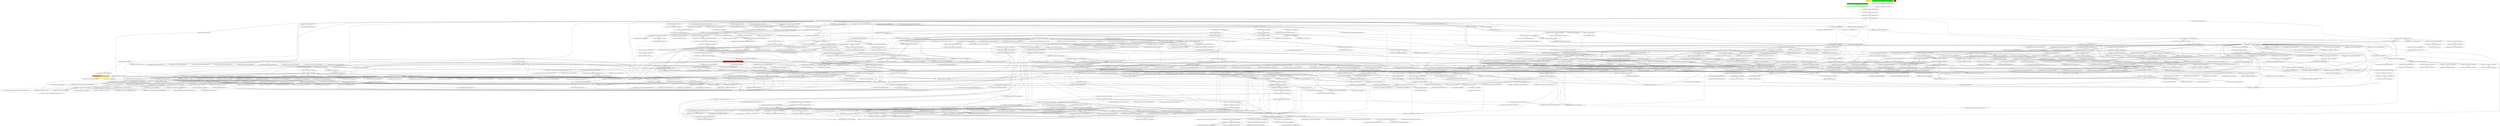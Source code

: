 digraph enhanced {
	"ochiai" [style=striped shape=box fillcolor="yellow"];
	"d4" [style=striped shape=box fillcolor="yellow"];
	"com.google.javascript.jscomp.PeepholeReplaceKnownMethods#368" [style=striped shape=box fillcolor="red"];
	"com.google.javascript.rhino.Node$NodeMismatch#2508" [style=striped shape=box fillcolor="orange:yellow"];
	"com.google.javascript.jscomp.PeepholeReplaceKnownMethodsTest#83" [style=striped shape=box fillcolor="green"];
	"com.google.javascript.jscomp.PeepholeReplaceKnownMethodsTest#78" [style=striped shape=box fillcolor="green"];
	"real" [style=striped shape=box fillcolor="red"];
	"com.google.common.collect.RegularImmutableMap$NonTerminalEntry#116" -> "com.google.common.collect.ImmutableEntry#34";
	"com.google.common.collect.Maps#540" -> "com.google.common.collect.ImmutableEntry#34";
	"com.google.common.collect.RegularImmutableMap$TerminalEntry#134" -> "com.google.common.collect.ImmutableEntry#34";
	"com.google.common.collect.RegularImmutableMap#98" -> "com.google.common.collect.RegularImmutableMap$NonTerminalEntry#116";
	"com.google.javascript.jscomp.Compiler#1542" -> "com.google.javascript.jscomp.CodePrinter$Builder#550";
	"com.google.javascript.jscomp.AstValidator#156" -> "com.google.javascript.jscomp.AstValidator#374";
	"com.google.javascript.jscomp.PeepholeOptimizationsPass#54" -> "com.google.javascript.jscomp.NodeTraversal#222";
	"com.google.javascript.jscomp.NodeTraversal#454" -> "com.google.javascript.jscomp.NodeTraversal#222";
	"com.google.javascript.jscomp.mozilla.rhino.ObjToIntMap#361" -> "com.google.javascript.jscomp.mozilla.rhino.ObjToIntMap#325" [style=bold];
	"com.google.javascript.jscomp.Compiler#1542" -> "com.google.javascript.jscomp.CodePrinter$Builder#558" [style=bold];
	"com.google.javascript.rhino.jstype.JSTypeRegistry#248" -> "com.google.javascript.rhino.jstype.BooleanType#53" [style=bold];
	"com.google.javascript.jscomp.parsing.IRFactory$TransformDispatcher#377" -> "com.google.javascript.jscomp.mozilla.rhino.Node$NodeIterator#391" [style=bold];
	"com.google.javascript.jscomp.parsing.IRFactory$TransformDispatcher#377" -> "com.google.javascript.jscomp.parsing.IRFactory$TransformDispatcher#377";
	"com.google.javascript.jscomp.parsing.IRFactory#124" -> "com.google.javascript.jscomp.parsing.IRFactory$TransformDispatcher#377";
	"com.google.javascript.jscomp.parsing.TypeSafeDispatcher#119" -> "com.google.javascript.jscomp.parsing.IRFactory$TransformDispatcher#377";
	"com.google.javascript.rhino.jstype.JSTypeRegistry#248" -> "com.google.javascript.rhino.jstype.AllType#53" [style=bold];
	"com.google.javascript.jscomp.parsing.IRFactory#374" -> "com.google.javascript.jscomp.parsing.TypeSafeDispatcher#119" [style=bold];
	"com.google.javascript.rhino.jstype.FunctionType#348" -> "com.google.javascript.rhino.jstype.PrototypeObjectType#108";
	"com.google.javascript.jscomp.CodeConsumer#124" -> "com.google.javascript.jscomp.CodePrinter$CompactCodePrinter#435";
	"com.google.javascript.jscomp.CompilerInput#121" -> "com.google.javascript.rhino.Node#1266";
	"com.google.javascript.jscomp.NodeUtil#2996" -> "com.google.javascript.rhino.Node#1266";
	"com.google.javascript.jscomp.NodeTraversal#472" -> "com.google.javascript.rhino.Node#1266";
	"com.google.javascript.jscomp.AstValidator#306" -> "com.google.javascript.rhino.Node#1266";
	"com.google.javascript.jscomp.SourceFile$Preloaded#370" -> "com.google.javascript.jscomp.SourceFile#86";
	"com.google.javascript.jscomp.JSSourceFile#73" -> "com.google.javascript.jscomp.SourceFile#86";
	"com.google.javascript.rhino.Node#2101" -> "com.google.javascript.rhino.Node#929";
	"com.google.javascript.rhino.Node#1237" -> "com.google.javascript.rhino.Node#929";
	"com.google.javascript.rhino.Node#1259" -> "com.google.javascript.rhino.Node#929";
	"com.google.javascript.jscomp.Compiler#1542" -> "com.google.javascript.jscomp.CodePrinter$Builder#568" [style=bold];
	"com.google.common.collect.RegularImmutableMap#48" -> "com.google.common.collect.RegularImmutableMap$NonTerminalEntry#121";
	"com.google.common.collect.RegularImmutableMap#143" -> "com.google.common.collect.RegularImmutableMap$NonTerminalEntry#121";
	"com.google.javascript.jscomp.NodeTraversal#472" -> "com.google.javascript.jscomp.NodeTraversal#472";
	"com.google.javascript.jscomp.NodeTraversal#273" -> "com.google.javascript.jscomp.NodeTraversal#472";
	"com.google.javascript.jscomp.NodeTraversal#222" -> "com.google.javascript.jscomp.NodeTraversal#230" [style=bold];
	"com.google.javascript.jscomp.mozilla.rhino.Parser#2185" -> "com.google.javascript.jscomp.mozilla.rhino.Parser#2197" [style=bold];
	"com.google.javascript.jscomp.mozilla.rhino.Node#428" -> "com.google.javascript.jscomp.mozilla.rhino.Node$NodeIterator#386" [style=bold];
	"com.google.javascript.jscomp.mozilla.rhino.Node$NodeIterator#380" -> "com.google.javascript.jscomp.mozilla.rhino.Node$NodeIterator#380";
	"com.google.javascript.jscomp.parsing.IRFactory$TransformDispatcher#377" -> "com.google.javascript.jscomp.mozilla.rhino.Node$NodeIterator#380";
	"com.google.javascript.rhino.Node#1019" -> "com.google.javascript.rhino.Node#1026";
	"com.google.javascript.jscomp.CodePrinter$CompactCodePrinter#379" -> "com.google.javascript.jscomp.CodePrinter$CompactCodePrinter#407" [style=bold];
	"com.google.javascript.jscomp.Compiler#1542" -> "com.google.javascript.jscomp.CodePrinter$Builder#576";
	"com.google.javascript.rhino.Node#929" -> "com.google.javascript.rhino.Node#953";
	"com.google.javascript.jscomp.mozilla.rhino.Node#225" -> "com.google.javascript.jscomp.mozilla.rhino.Node#511";
	"com.google.javascript.rhino.Node#946" -> "com.google.javascript.rhino.Node#957";
	"com.google.javascript.rhino.jstype.JSTypeRegistry#248" -> "com.google.javascript.rhino.jstype.StringType#53" [style=bold];
	"com.google.javascript.jscomp.parsing.Config#90" -> "com.google.common.collect.ImmutableMap#318" [style=bold];
	"com.google.javascript.jscomp.AstValidator#660" -> "com.google.javascript.jscomp.AstValidator#589";
	"com.google.javascript.rhino.Node#1302" -> "com.google.javascript.rhino.Node#1287";
	"com.google.common.collect.RegularImmutableMap#48" -> "com.google.common.collect.ImmutableEntry#44";
	"com.google.common.collect.RegularImmutableMap#143" -> "com.google.common.collect.ImmutableEntry#44";
	"com.google.javascript.jscomp.SuppressDocWarningsGuard#40" -> "com.google.common.collect.ImmutableEntry#44";
	"com.google.common.collect.ImmutableMap$Builder#189" -> "com.google.common.collect.ImmutableEntry#44";
	"com.google.javascript.jscomp.CodeConsumer#200" -> "com.google.javascript.jscomp.CodePrinter$CompactCodePrinter#416";
	"com.google.javascript.jscomp.CodeConsumer#182" -> "com.google.javascript.jscomp.CodePrinter$CompactCodePrinter#416";
	"com.google.javascript.jscomp.Compiler#1542" -> "com.google.javascript.jscomp.CodePrinter$Builder#584";
	"com.google.javascript.rhino.Node#1310" -> "com.google.javascript.rhino.Node#1283";
	"com.google.javascript.rhino.Node#1040" -> "com.google.javascript.rhino.Node#1283";
	"com.google.javascript.jscomp.LineNumberCheck#70" -> "com.google.javascript.rhino.Node#1283";
	"com.google.javascript.jscomp.parsing.IRFactory#311" -> "com.google.javascript.rhino.Node#1283";
	"com.google.javascript.rhino.jstype.JSTypeRegistry#956" -> "com.google.javascript.rhino.jstype.AllType#58";
	"com.google.common.collect.RegularImmutableMap#48" -> "com.google.common.collect.ImmutableEntry#40";
	"com.google.common.collect.RegularImmutableMap#143" -> "com.google.common.collect.ImmutableEntry#40";
	"com.google.javascript.jscomp.SuppressDocWarningsGuard#40" -> "com.google.common.collect.ImmutableEntry#40";
	"com.google.common.collect.ImmutableMap$Builder#189" -> "com.google.common.collect.ImmutableEntry#40";
	"com.google.javascript.rhino.Node#1026" -> "com.google.javascript.rhino.Node#1040" [style=bold];
	"com.google.javascript.jscomp.LineNumberCheck#53" -> "com.google.javascript.jscomp.NodeTraversal#454";
	"com.google.javascript.jscomp.PrepareAst#57" -> "com.google.javascript.jscomp.NodeTraversal#454";
	"com.google.javascript.jscomp.mozilla.rhino.Parser#3301" -> "com.google.javascript.jscomp.mozilla.rhino.ast.StringLiteral#95" [style=bold];
	"com.google.javascript.rhino.jstype.FunctionType#309" -> "com.google.javascript.rhino.jstype.PrototypeObjectType#117";
	"com.google.javascript.rhino.jstype.InstanceObjectType#60" -> "com.google.javascript.rhino.jstype.PrototypeObjectType#117";
	"com.google.javascript.rhino.jstype.JSTypeRegistry#248" -> "com.google.javascript.rhino.jstype.PrototypeObjectType#117";
	"com.google.javascript.rhino.jstype.FunctionType#133" -> "com.google.javascript.rhino.jstype.PrototypeObjectType#117";
	"com.google.javascript.rhino.jstype.PrototypeObjectType#108" -> "com.google.javascript.rhino.jstype.PrototypeObjectType#117";
	"com.google.javascript.rhino.Node#2285" -> "com.google.javascript.rhino.Node#942";
	"com.google.javascript.rhino.Node#2250" -> "com.google.javascript.rhino.Node#942";
	"com.google.javascript.rhino.Node#2268" -> "com.google.javascript.rhino.Node#942";
	"com.google.javascript.jscomp.CodeGenerator#86" -> "com.google.javascript.jscomp.CodePrinter$MappedCodePrinter#91" [style=bold];
	"com.google.javascript.jscomp.PeepholeOptimizationsPass#96" -> "com.google.javascript.jscomp.AbstractPeepholeOptimization#100";
	"com.google.javascript.rhino.Node#942" -> "com.google.javascript.rhino.Node#946";
	"com.google.javascript.jscomp.PeepholeReplaceKnownMethods#368" -> "com.google.javascript.rhino.Node#704";
	"com.google.javascript.rhino.jstype.FunctionParamBuilder#123" -> "com.google.javascript.rhino.Node#704";
	"com.google.javascript.jscomp.parsing.IRFactory$TransformDispatcher#586" -> "com.google.javascript.rhino.Node#704";
	"com.google.javascript.jscomp.parsing.IRFactory$TransformDispatcher#377" -> "com.google.javascript.rhino.Node#704";
	"com.google.javascript.jscomp.Compiler#1157" -> "com.google.javascript.rhino.Node#704";
	"com.google.javascript.jscomp.mozilla.rhino.Context#416" -> "com.google.javascript.jscomp.mozilla.rhino.ContextFactory#501" [style=bold];
	"com.google.javascript.jscomp.AstValidator#326" -> "com.google.javascript.jscomp.AstValidator#333";
	"com.google.common.collect.RegularImmutableMap#48" -> "com.google.common.collect.RegularImmutableMap$TerminalEntry#138";
	"com.google.common.collect.RegularImmutableMap#143" -> "com.google.common.collect.RegularImmutableMap$TerminalEntry#138";
	"com.google.javascript.jscomp.parsing.Config#90" -> "com.google.common.collect.ImmutableMap$Builder#207" [style=bold];
	"com.google.common.collect.RegularImmutableMap#98" -> "com.google.common.collect.RegularImmutableMap$TerminalEntry#134" [style=bold];
	"com.google.javascript.jscomp.Compiler#1542" -> "com.google.javascript.jscomp.CodePrinter$Builder#510";
	"com.google.javascript.jscomp.parsing.ParserRunner#109" -> "com.google.javascript.jscomp.mozilla.rhino.Parser#150";
	"com.google.javascript.jscomp.mozilla.rhino.Parser#423" -> "com.google.javascript.jscomp.mozilla.rhino.Parser#390";
	"com.google.javascript.jscomp.mozilla.rhino.Parser#2197" -> "com.google.javascript.jscomp.mozilla.rhino.Parser#390";
	"com.google.javascript.jscomp.mozilla.rhino.Parser#2173" -> "com.google.javascript.jscomp.mozilla.rhino.Parser#390";
	"com.google.javascript.jscomp.mozilla.rhino.Parser#2185" -> "com.google.javascript.jscomp.mozilla.rhino.Parser#390";
	"com.google.javascript.jscomp.mozilla.rhino.Parser#2161" -> "com.google.javascript.jscomp.mozilla.rhino.Parser#390";
	"com.google.javascript.jscomp.mozilla.rhino.Parser#2073" -> "com.google.javascript.jscomp.mozilla.rhino.Parser#390";
	"com.google.javascript.jscomp.mozilla.rhino.Parser#2434" -> "com.google.javascript.jscomp.mozilla.rhino.Parser#390";
	"com.google.javascript.jscomp.mozilla.rhino.Parser#2149" -> "com.google.javascript.jscomp.mozilla.rhino.Parser#390";
	"com.google.javascript.jscomp.mozilla.rhino.Parser#2125" -> "com.google.javascript.jscomp.mozilla.rhino.Parser#390";
	"com.google.javascript.rhino.jstype.FunctionParamBuilder#95" -> "com.google.javascript.rhino.jstype.JSTypeRegistry#956";
	"com.google.javascript.rhino.jstype.FunctionParamBuilder#80" -> "com.google.javascript.rhino.jstype.JSTypeRegistry#956";
	"com.google.javascript.jscomp.Tracer#235" -> "com.google.javascript.jscomp.Tracer#959";
	"com.google.javascript.jscomp.Tracer#408" -> "com.google.javascript.jscomp.Tracer#959";
	"com.google.javascript.rhino.jstype.JSTypeRegistry#588" -> "com.google.javascript.rhino.jstype.BooleanType#103";
	"com.google.javascript.rhino.jstype.ObjectType#493" -> "com.google.common.collect.Iterators$1#63";
	"com.google.javascript.jscomp.CodePrinter$CompactCodePrinter#435" -> "com.google.javascript.jscomp.CodePrinter$CompactCodePrinter#461";
	"com.google.javascript.jscomp.CodeConsumer#204" -> "com.google.javascript.jscomp.CodePrinter$CompactCodePrinter#461";
	"com.google.javascript.jscomp.mozilla.rhino.ast.StringLiteral#68" -> "com.google.javascript.jscomp.mozilla.rhino.ast.AstNode#182";
	"com.google.javascript.jscomp.mozilla.rhino.ast.ExpressionStatement#106" -> "com.google.javascript.jscomp.mozilla.rhino.ast.AstNode#182";
	"com.google.javascript.jscomp.mozilla.rhino.Parser#3274" -> "com.google.javascript.jscomp.mozilla.rhino.TokenStream#299";
	"com.google.javascript.jscomp.mozilla.rhino.Parser#2911" -> "com.google.javascript.jscomp.mozilla.rhino.TokenStream#299";
	"com.google.javascript.jscomp.mozilla.rhino.Parser#2811" -> "com.google.javascript.jscomp.mozilla.rhino.TokenStream#299";
	"com.google.javascript.jscomp.mozilla.rhino.Parser#3301" -> "com.google.javascript.jscomp.mozilla.rhino.TokenStream#299";
	"com.google.javascript.jscomp.AstValidator#620" -> "com.google.javascript.jscomp.AstValidator#326";
	"com.google.javascript.jscomp.AstValidator#339" -> "com.google.javascript.jscomp.AstValidator#326";
	"com.google.javascript.jscomp.mozilla.rhino.ast.AstRoot#70" -> "com.google.javascript.jscomp.mozilla.rhino.ast.ScriptNode#85" [style=bold];
	"com.google.javascript.jscomp.mozilla.rhino.Parser#2091" -> "com.google.javascript.jscomp.mozilla.rhino.TokenStream#297";
	"com.google.javascript.jscomp.mozilla.rhino.Parser#329" -> "com.google.javascript.jscomp.mozilla.rhino.TokenStream#297";
	"com.google.javascript.jscomp.CodeGenerator#86" -> "com.google.javascript.jscomp.CodePrinter$CompactCodePrinter#479";
	"com.google.javascript.rhino.jstype.BooleanType#103" -> "com.google.javascript.rhino.jstype.BooleanType#108" [style=bold];
	"com.google.javascript.jscomp.Compiler#183" -> "com.google.javascript.jscomp.Compiler#190";
	"com.google.common.collect.RegularImmutableMap$EntrySet#202" -> "com.google.common.collect.RegularImmutableMap#36";
	"com.google.javascript.jscomp.SuppressDocWarningsGuard#40" -> "com.google.common.collect.RegularImmutableMap#35";
	"com.google.common.collect.RegularImmutableMap#35" -> "com.google.common.collect.RegularImmutableMap#35";
	"com.google.common.collect.ImmutableMap$Builder#189" -> "com.google.common.collect.RegularImmutableMap#35";
	"com.google.javascript.jscomp.mozilla.rhino.Parser#2811" -> "com.google.javascript.jscomp.mozilla.rhino.Parser#381" [style=bold];
	"com.google.javascript.jscomp.ComposeWarningsGuard$GuardComparator#51" -> "com.google.javascript.jscomp.ComposeWarningsGuard$GuardComparator#62";
	"com.google.javascript.jscomp.Compiler#1542" -> "com.google.javascript.jscomp.CodePrinter$Builder#519";
	"com.google.javascript.jscomp.mozilla.rhino.Parser#2607" -> "com.google.javascript.jscomp.mozilla.rhino.Parser#373";
	"com.google.javascript.rhino.jstype.UnionType#82" -> "com.google.common.collect.RegularImmutableList#170" [style=bold];
	"com.google.javascript.rhino.Node#1040" -> "com.google.javascript.rhino.Node#962";
	"com.google.javascript.jscomp.mozilla.rhino.ast.Name#84" -> "com.google.javascript.jscomp.mozilla.rhino.ast.AstNode#171";
	"com.google.javascript.jscomp.mozilla.rhino.ast.FunctionCall#68" -> "com.google.javascript.jscomp.mozilla.rhino.ast.AstNode#171";
	"com.google.javascript.jscomp.mozilla.rhino.ast.NumberLiteral#70" -> "com.google.javascript.jscomp.mozilla.rhino.ast.AstNode#171";
	"com.google.javascript.jscomp.mozilla.rhino.ast.ArrayLiteral#83" -> "com.google.javascript.jscomp.mozilla.rhino.ast.AstNode#171";
	"com.google.javascript.jscomp.CompilerTestCase#928" -> "com.google.javascript.jscomp.JSSourceFile#56";
	"com.google.javascript.jscomp.CompilerTestCase#407" -> "com.google.javascript.jscomp.JSSourceFile#56";
	"com.google.javascript.jscomp.AstValidator#156" -> "com.google.javascript.jscomp.AstValidator#339";
	"com.google.javascript.rhino.jstype.ObjectType#493" -> "com.google.javascript.rhino.jstype.PrototypeObjectType#536";
	"com.google.javascript.jscomp.AstValidator#374" -> "com.google.javascript.jscomp.AstValidator#791";
	"com.google.javascript.jscomp.RhinoErrorReporter#73" -> "com.google.common.collect.ImmutableMap#117" [style=bold];
	"com.google.javascript.jscomp.CompilerTestCase#1028" -> "com.google.javascript.jscomp.Compiler#183";
	"com.google.javascript.jscomp.mozilla.rhino.ObjToIntMap#361" -> "com.google.javascript.jscomp.mozilla.rhino.ObjToIntMap#303" [style=bold];
	"com.google.javascript.jscomp.ComposeWarningsGuard#78" -> "com.google.javascript.jscomp.ComposeWarningsGuard$GuardComparator#51";
	"com.google.javascript.jscomp.ComposeWarningsGuard#87" -> "com.google.javascript.jscomp.ComposeWarningsGuard$GuardComparator#51";
	"com.google.common.collect.AbstractIndexedListIterator#81" -> "com.google.common.collect.Iterators$11#982";
	"com.google.javascript.jscomp.Compiler#1542" -> "com.google.javascript.jscomp.CodePrinter$Builder#539";
	"com.google.javascript.rhino.testing.BaseJSTypeTestCase#229" -> "com.google.javascript.rhino.jstype.JSTypeRegistry#978";
	"com.google.common.collect.Iterators#979" -> "com.google.common.collect.Iterators$11#980" [style=bold];
	"com.google.javascript.jscomp.ComposeWarningsGuard$GuardComparator#51" -> "com.google.javascript.jscomp.ComposeWarningsGuard$GuardComparator#56" [style=bold];
	"com.google.javascript.jscomp.NodeTraversal#472" -> "com.google.javascript.jscomp.NodeTraversal#648";
	"com.google.javascript.jscomp.mozilla.rhino.ast.ExpressionStatement#122" -> "com.google.javascript.jscomp.mozilla.rhino.Node#555";
	"com.google.javascript.jscomp.mozilla.rhino.Parser#2462" -> "com.google.javascript.jscomp.mozilla.rhino.Node#555";
	"com.google.javascript.jscomp.mozilla.rhino.Parser#2607" -> "com.google.javascript.jscomp.mozilla.rhino.Node#555";
	"com.google.javascript.jscomp.mozilla.rhino.Parser#3274" -> "com.google.javascript.jscomp.mozilla.rhino.Node#555";
	"com.google.javascript.jscomp.mozilla.rhino.Parser#2517" -> "com.google.javascript.jscomp.mozilla.rhino.Node#555";
	"com.google.javascript.jscomp.mozilla.rhino.ast.InfixExpression#92" -> "com.google.javascript.jscomp.mozilla.rhino.Node#555";
	"com.google.javascript.jscomp.mozilla.rhino.Parser#3301" -> "com.google.javascript.jscomp.mozilla.rhino.Node#555";
	"com.google.javascript.jscomp.CodePrinter$CompactCodePrinter#407" -> "com.google.javascript.jscomp.CodePrinter$MappedCodePrinter#60";
	"com.google.javascript.jscomp.AbstractPeepholeOptimization#62" -> "com.google.javascript.jscomp.NodeTraversal#401";
	"com.google.javascript.jscomp.parsing.IRFactory$TransformDispatcher#377" -> "com.google.javascript.jscomp.parsing.IRFactory$TransformDispatcher#398";
	"com.google.javascript.jscomp.AstValidator#84" -> "com.google.javascript.jscomp.AstValidator#306" [style=bold];
	"com.google.javascript.jscomp.mozilla.rhino.ast.AstNode#235" -> "com.google.javascript.jscomp.mozilla.rhino.ast.AstNode#198";
	"com.google.javascript.rhino.jstype.JSTypeRegistry#248" -> "com.google.javascript.rhino.jstype.ErrorFunctionType#51" [style=bold];
	"com.google.javascript.jscomp.JsAst#86" -> "com.google.javascript.jscomp.JSSourceFile#79";
	"com.google.javascript.jscomp.JSSourceFile#56" -> "com.google.javascript.jscomp.JSSourceFile#73" [style=bold];
	"com.google.javascript.jscomp.mozilla.rhino.ast.InfixExpression#85" -> "com.google.javascript.jscomp.mozilla.rhino.ast.AstNode#191";
	"com.google.javascript.jscomp.mozilla.rhino.Parser#1109" -> "com.google.javascript.jscomp.mozilla.rhino.ast.AstNode#191";
	"com.google.javascript.jscomp.mozilla.rhino.Parser#3373" -> "com.google.javascript.jscomp.mozilla.rhino.ast.AstNode#191";
	"com.google.javascript.jscomp.mozilla.rhino.Parser#2517" -> "com.google.javascript.jscomp.mozilla.rhino.ast.AstNode#191";
	"com.google.javascript.jscomp.mozilla.rhino.Parser#2073" -> "com.google.javascript.jscomp.mozilla.rhino.ast.AstNode#191";
	"com.google.javascript.jscomp.mozilla.rhino.Parser#274" -> "com.google.javascript.jscomp.mozilla.rhino.ast.AstNode#191";
	"com.google.javascript.jscomp.mozilla.rhino.ast.InfixExpression#92" -> "com.google.javascript.jscomp.mozilla.rhino.ast.AstNode#191";
	"com.google.javascript.jscomp.mozilla.rhino.ast.AstNode#263" -> "com.google.javascript.jscomp.mozilla.rhino.ast.AstNode#191";
	"com.google.javascript.jscomp.mozilla.rhino.ast.ExpressionStatement#91" -> "com.google.javascript.jscomp.mozilla.rhino.ast.AstNode#191";
	"com.google.javascript.jscomp.mozilla.rhino.ast.AstNode#207" -> "com.google.javascript.jscomp.mozilla.rhino.ast.AstNode#191";
	"com.google.javascript.jscomp.AstValidator#68" -> "com.google.javascript.jscomp.AstValidator#775";
	"com.google.javascript.jscomp.AstValidator#620" -> "com.google.javascript.jscomp.AstValidator#775";
	"com.google.javascript.jscomp.AstValidator#474" -> "com.google.javascript.jscomp.AstValidator#775";
	"com.google.javascript.jscomp.AstValidator#638" -> "com.google.javascript.jscomp.AstValidator#775";
	"com.google.javascript.jscomp.AstValidator#649" -> "com.google.javascript.jscomp.AstValidator#775";
	"com.google.javascript.jscomp.AstValidator#601" -> "com.google.javascript.jscomp.AstValidator#775";
	"com.google.javascript.jscomp.AstValidator#339" -> "com.google.javascript.jscomp.AstValidator#775";
	"com.google.javascript.jscomp.Compiler#458" -> "com.google.javascript.rhino.InputId#61";
	"com.google.common.collect.ImmutableMap#117" -> "com.google.common.collect.ImmutableMap#139";
	"com.google.common.collect.ImmutableMap$Builder#178" -> "com.google.common.collect.ImmutableMap#139";
	"com.google.common.collect.ImmutableMap#240" -> "com.google.common.collect.ImmutableMap#139";
	"com.google.javascript.rhino.jstype.JSTypeRegistry#248" -> "com.google.javascript.rhino.jstype.JSTypeRegistry#994";
	"com.google.javascript.rhino.jstype.JSTypeRegistry#978" -> "com.google.javascript.rhino.jstype.JSTypeRegistry#994";
	"com.google.javascript.jscomp.SourceFile#325" -> "com.google.javascript.jscomp.SourceFile$Preloaded#366" [style=bold];
	"com.google.javascript.jscomp.CompilerOptions#1023" -> "com.google.javascript.jscomp.DiagnosticGroupWarningsGuard#33";
	"com.google.javascript.jscomp.SuppressDocWarningsGuard#40" -> "com.google.javascript.jscomp.DiagnosticGroupWarningsGuard#33";
	"com.google.javascript.rhino.Node#878" -> "com.google.javascript.rhino.Node$AbstractPropListItem#379";
	"com.google.javascript.rhino.Node$IntPropListItem#452" -> "com.google.javascript.rhino.Node$AbstractPropListItem#379";
	"com.google.javascript.rhino.Node#843" -> "com.google.javascript.rhino.Node$AbstractPropListItem#379";
	"com.google.javascript.rhino.Node#962" -> "com.google.javascript.rhino.Node$AbstractPropListItem#379";
	"com.google.javascript.rhino.Node$IntPropListItem#431" -> "com.google.javascript.rhino.Node$AbstractPropListItem#372";
	"com.google.javascript.rhino.Node$ObjectPropListItem#399" -> "com.google.javascript.rhino.Node$AbstractPropListItem#372";
	"com.google.javascript.jscomp.mozilla.rhino.TokenStream#318" -> "com.google.javascript.jscomp.mozilla.rhino.ScriptRuntime#431";
	"com.google.javascript.rhino.jstype.UnionTypeBuilder#248" -> "com.google.javascript.rhino.jstype.UnionType#82";
	"com.google.javascript.jscomp.mozilla.rhino.Parser#2517" -> "com.google.javascript.jscomp.mozilla.rhino.ast.FunctionCall#89";
	"com.google.javascript.jscomp.AstValidator#76" -> "com.google.javascript.jscomp.AstValidator#84";
	"com.google.common.collect.ImmutableSet#144" -> "com.google.common.collect.ImmutableSet#160";
	"com.google.javascript.jscomp.AstValidator#68" -> "com.google.javascript.jscomp.AstValidator#767";
	"com.google.javascript.jscomp.AstValidator#620" -> "com.google.javascript.jscomp.AstValidator#767";
	"com.google.javascript.jscomp.AstValidator#374" -> "com.google.javascript.jscomp.AstValidator#767";
	"com.google.javascript.jscomp.AstValidator#660" -> "com.google.javascript.jscomp.AstValidator#767";
	"com.google.javascript.jscomp.AstValidator#474" -> "com.google.javascript.jscomp.AstValidator#767";
	"com.google.javascript.jscomp.AstValidator#638" -> "com.google.javascript.jscomp.AstValidator#767";
	"com.google.javascript.jscomp.AstValidator#649" -> "com.google.javascript.jscomp.AstValidator#767";
	"com.google.javascript.jscomp.AstValidator#84" -> "com.google.javascript.jscomp.AstValidator#767";
	"com.google.javascript.jscomp.AstValidator#76" -> "com.google.javascript.jscomp.AstValidator#767";
	"com.google.javascript.jscomp.AstValidator#339" -> "com.google.javascript.jscomp.AstValidator#767";
	"com.google.javascript.jscomp.CompilerTestCase#928" -> "com.google.common.base.Joiner#166";
	"com.google.javascript.jscomp.CompilerTestCase#713" -> "com.google.common.base.Joiner#166";
	"com.google.javascript.jscomp.CodeConsumer#204" -> "com.google.javascript.jscomp.CodeConsumer#200";
	"com.google.javascript.rhino.Node$ObjectPropListItem#415" -> "com.google.javascript.rhino.InputId#74";
	"com.google.javascript.rhino.jstype.FunctionParamBuilder#123" -> "com.google.javascript.rhino.Node#2196";
	"com.google.javascript.jscomp.Compiler#331" -> "com.google.javascript.jscomp.Compiler#394" [style=bold];
	"com.google.javascript.jscomp.parsing.Config#90" -> "com.google.common.collect.ImmutableMap#128" [style=bold];
	"com.google.javascript.jscomp.mozilla.rhino.ContextFactory#440" -> "com.google.javascript.jscomp.mozilla.rhino.Kit#316";
	"com.google.javascript.jscomp.mozilla.rhino.ContextFactory#451" -> "com.google.javascript.jscomp.mozilla.rhino.Kit#316";
	"com.google.javascript.jscomp.DiagnosticGroupWarningsGuard#50" -> "com.google.javascript.jscomp.DiagnosticGroup#111";
	"com.google.javascript.rhino.jstype.PrototypeObjectType#447" -> "com.google.javascript.rhino.jstype.JSType#1016";
	"com.google.javascript.rhino.jstype.JSType#990" -> "com.google.javascript.rhino.jstype.JSType#1016";
	"com.google.javascript.jscomp.Compiler#228" -> "com.google.javascript.jscomp.Compiler#1807";
	"com.google.javascript.rhino.jstype.ObjectType#426" -> "com.google.javascript.rhino.jstype.PrototypeObjectType#176" [style=bold];
	"com.google.javascript.rhino.Node#600" -> "com.google.javascript.rhino.Node$NumberNode#259" [style=bold];
	"com.google.javascript.jscomp.parsing.IRFactory$TransformDispatcher#586" -> "com.google.javascript.jscomp.mozilla.rhino.ast.FunctionCall#79";
	"com.google.javascript.jscomp.mozilla.rhino.ast.NumberLiteral#79" -> "com.google.javascript.jscomp.mozilla.rhino.Node#564" [style=bold];
	"com.google.javascript.jscomp.AstValidator#68" -> "com.google.javascript.jscomp.AstValidator#76";
	"com.google.javascript.jscomp.CodeGenerator#86" -> "com.google.javascript.jscomp.CodeConsumer#204";
	"com.google.javascript.jscomp.mozilla.rhino.Parser#3419" -> "com.google.javascript.jscomp.mozilla.rhino.CompilerEnvirons#200";
	"com.google.javascript.jscomp.mozilla.rhino.Parser#959" -> "com.google.javascript.jscomp.mozilla.rhino.CompilerEnvirons#200";
	"com.google.javascript.rhino.jstype.NoType#65" -> "com.google.javascript.rhino.jstype.NoObjectType#67";
	"com.google.javascript.rhino.jstype.JSTypeRegistry#248" -> "com.google.javascript.rhino.jstype.NoObjectType#67";
	"com.google.javascript.jscomp.mozilla.rhino.CompilerEnvirons#69" -> "com.google.javascript.jscomp.mozilla.rhino.Context#2186" [style=bold];
	"com.google.javascript.jscomp.CodeGenerator#900" -> "com.google.javascript.jscomp.CodeGenerator#875";
	"com.google.javascript.jscomp.CodeGenerator#920" -> "com.google.javascript.jscomp.CodeGenerator#875";
	"com.google.javascript.jscomp.CodeGenerator#900" -> "com.google.javascript.jscomp.CodeGenerator#871";
	"com.google.javascript.jscomp.CodeGenerator#86" -> "com.google.javascript.jscomp.CodeGenerator#871";
	"com.google.common.collect.ImmutableMap$Builder#212" -> "com.google.common.collect.RegularImmutableMap#48";
	"com.google.common.collect.ImmutableMap#117" -> "com.google.common.collect.RegularImmutableMap#48";
	"com.google.common.collect.ImmutableMap#240" -> "com.google.common.collect.RegularImmutableMap#48";
	"com.google.common.collect.EmptyImmutableList#36" -> "com.google.common.collect.Iterators#80";
	"com.google.javascript.jscomp.mozilla.rhino.ast.InfixExpression#85" -> "com.google.javascript.jscomp.mozilla.rhino.ast.AstNode#163";
	"com.google.javascript.jscomp.mozilla.rhino.ast.Jump#61" -> "com.google.javascript.jscomp.mozilla.rhino.ast.AstNode#163";
	"com.google.javascript.jscomp.mozilla.rhino.ast.AstNode#171" -> "com.google.javascript.jscomp.mozilla.rhino.ast.AstNode#163";
	"com.google.javascript.jscomp.mozilla.rhino.ast.AstNode#182" -> "com.google.javascript.jscomp.mozilla.rhino.ast.AstNode#163";
	"com.google.javascript.jscomp.mozilla.rhino.Parser#2517" -> "com.google.javascript.jscomp.mozilla.rhino.ast.FunctionCall#68";
	"com.google.common.collect.ImmutableMap$Builder#207" -> "com.google.common.collect.ImmutableMap$Builder#212" [style=bold];
	"com.google.javascript.jscomp.CodeGenerator#957" -> "com.google.javascript.jscomp.CodeGenerator#1010";
	"com.google.javascript.jscomp.Compiler#1542" -> "com.google.javascript.jscomp.CodePrinter$Builder#501";
	"com.google.javascript.jscomp.mozilla.rhino.Parser#2462" -> "com.google.javascript.jscomp.mozilla.rhino.Parser#2811";
	"com.google.javascript.jscomp.Compiler#331" -> "com.google.javascript.jscomp.Compiler#374" [style=bold];
	"com.google.javascript.jscomp.mozilla.rhino.TokenStream#1286" -> "com.google.javascript.jscomp.mozilla.rhino.TokenStream#1412";
	"com.google.javascript.jscomp.CodeGenerator#86" -> "com.google.javascript.rhino.Node$NumberNode#270";
	"com.google.javascript.rhino.Node#1040" -> "com.google.javascript.rhino.Node$NumberNode#270";
	"com.google.javascript.jscomp.AstValidator#649" -> "com.google.javascript.rhino.Node$NumberNode#270";
	"com.google.javascript.jscomp.CodeGenerator#86" -> "com.google.javascript.jscomp.CodePrinter$MappedCodePrinter#114" [style=bold];
	"com.google.common.collect.AbstractIndexedListIterator#68" -> "com.google.common.collect.UnmodifiableListIterator#36";
	"com.google.javascript.jscomp.AstValidator#84" -> "com.google.javascript.jscomp.AstValidator#94";
	"com.google.javascript.jscomp.CompilerInput#93" -> "com.google.javascript.jscomp.JsAst#44";
	"com.google.javascript.jscomp.Compiler#1157" -> "com.google.javascript.jscomp.CompilerInput#121";
	"com.google.javascript.jscomp.LightweightMessageFormatter#49" -> "com.google.javascript.jscomp.AbstractMessageFormatter#32";
	"com.google.javascript.jscomp.mozilla.rhino.Parser#2517" -> "com.google.javascript.jscomp.mozilla.rhino.Parser#2607";
	"com.google.javascript.jscomp.ErrorFormat$2#38" -> "com.google.javascript.jscomp.AbstractMessageFormatter#37";
	"com.google.javascript.jscomp.Compiler#331" -> "com.google.javascript.jscomp.Compiler#366" [style=bold];
	"com.google.javascript.jscomp.Compiler#1864" -> "com.google.javascript.jscomp.Compiler#1852";
	"com.google.javascript.jscomp.CompilerTestCase#713" -> "com.google.javascript.jscomp.Compiler#1852";
	"com.google.common.collect.ImmutableSet$ArrayImmutableSet#396" -> "com.google.common.collect.ImmutableSet#364";
	"com.google.javascript.jscomp.CompilerTestCase#174" -> "com.google.javascript.jscomp.GoogleCodingConvention#44";
	"com.google.common.collect.AbstractIndexedListIterator#68" -> "com.google.common.base.Preconditions#330";
	"com.google.javascript.jscomp.GoogleCodingConvention#44" -> "com.google.javascript.jscomp.GoogleCodingConvention#49" [style=bold];
	"com.google.javascript.jscomp.CodeGenerator#86" -> "com.google.javascript.jscomp.CodeGenerator#891";
	"com.google.javascript.jscomp.parsing.IRFactory#280" -> "com.google.javascript.jscomp.parsing.IRFactory#311";
	"com.google.javascript.jscomp.parsing.IRFactory#270" -> "com.google.javascript.jscomp.parsing.IRFactory#311";
	"com.google.javascript.jscomp.mozilla.rhino.ast.AstNode#163" -> "com.google.javascript.jscomp.mozilla.rhino.Node#130" [style=bold];
	"com.google.javascript.jscomp.CompilerInput#121" -> "com.google.javascript.jscomp.JsAst#52";
	"com.google.javascript.jscomp.PeepholeReplaceKnownMethodsTest#83" -> "com.google.javascript.jscomp.PeepholeReplaceKnownMethodsTest#280";
	"com.google.javascript.rhino.jstype.JSTypeRegistry#238" -> "com.google.javascript.rhino.jstype.JSTypeRegistry#562" [style=bold];
	"com.google.javascript.rhino.testing.BaseJSTypeTestCase#229" -> "com.google.javascript.rhino.testing.BaseJSTypeTestCase#386" [style=bold];
	"com.google.common.base.Joiner#158" -> "com.google.common.base.Joiner#127" [style=bold];
	"com.google.javascript.jscomp.CodeGenerator#86" -> "com.google.javascript.jscomp.CodeGenerator#879";
	"com.google.javascript.jscomp.CodeGenerator#875" -> "com.google.javascript.jscomp.CodeGenerator#879";
	"com.google.javascript.jscomp.CodeGenerator#871" -> "com.google.javascript.jscomp.CodeGenerator#879";
	"com.google.javascript.rhino.jstype.JSTypeRegistry#588" -> "com.google.javascript.rhino.jstype.VoidType#96" [style=bold];
	"com.google.javascript.jscomp.CodePrinter#615" -> "com.google.javascript.jscomp.CodePrinter$MappedCodePrinter#179" [style=bold];
	"com.google.javascript.jscomp.CompilerTestCase#713" -> "com.google.javascript.jscomp.PeepholeReplaceKnownMethodsTest#272";
	"com.google.javascript.jscomp.mozilla.rhino.Parser#2091" -> "com.google.javascript.jscomp.mozilla.rhino.ast.Assignment#68";
	"com.google.javascript.jscomp.PeepholeReplaceKnownMethodsTest#78" -> "com.google.javascript.jscomp.PeepholeReplaceKnownMethodsTest#276";
	"com.google.javascript.jscomp.CodeGenerator#86" -> "com.google.javascript.jscomp.NodeUtil#1162";
	"com.google.javascript.jscomp.CodeGenerator#879" -> "com.google.javascript.jscomp.NodeUtil#1162";
	"com.google.javascript.rhino.Node#2200" -> "com.google.javascript.rhino.Node$FileLevelJsDocBuilder#2211" [style=bold];
	"com.google.common.collect.RegularImmutableMap#48" -> "com.google.common.collect.RegularImmutableMap#81" [style=bold];
	"com.google.javascript.jscomp.ComposeWarningsGuard#141" -> "com.google.javascript.jscomp.DiagnosticGroupWarningsGuard#50";
	"com.google.common.base.Joiner#166" -> "com.google.common.base.Joiner#158";
	"com.google.javascript.jscomp.CompilerTestCase#713" -> "com.google.common.base.Joiner#158";
	"com.google.javascript.jscomp.ClosureCodingConvention#56" -> "com.google.common.collect.ImmutableSet#144" [style=bold];
	"com.google.javascript.rhino.Node#1782" -> "com.google.javascript.rhino.Node#913";
	"com.google.javascript.rhino.Node#905" -> "com.google.javascript.rhino.Node#913";
	"com.google.common.base.Preconditions#330" -> "com.google.common.base.Preconditions#350" [style=bold];
	"com.google.javascript.rhino.jstype.StringType#92" -> "com.google.javascript.rhino.jstype.StringType#97" [style=bold];
	"com.google.common.collect.RegularImmutableMap#81" -> "com.google.common.base.Preconditions#114";
	"com.google.common.collect.RegularImmutableMap#48" -> "com.google.common.base.Preconditions#114";
	"com.google.javascript.jscomp.CompilerInput#70" -> "com.google.javascript.jscomp.JsAst#70" [style=bold];
	"com.google.javascript.jscomp.CompilerInput#77" -> "com.google.javascript.jscomp.JsAst#75";
	"com.google.javascript.jscomp.CodingConventions#44" -> "com.google.javascript.jscomp.CodingConventions$DefaultCodingConvention#233";
	"com.google.javascript.jscomp.CodingConventions$DefaultCodingConvention#233" -> "com.google.javascript.jscomp.CodingConventions$DefaultCodingConvention#233";
	"com.google.javascript.rhino.jstype.JSTypeRegistry#588" -> "com.google.javascript.rhino.jstype.StringType#92";
	"com.google.common.collect.RegularImmutableMap#48" -> "com.google.common.collect.RegularImmutableMap#93" [style=bold];
	"com.google.javascript.jscomp.SourceFile$Preloaded#366" -> "com.google.javascript.jscomp.SourceFile$Preloaded#370" [style=bold];
	"com.google.javascript.jscomp.JsAst#44" -> "com.google.javascript.rhino.InputId#51";
	"com.google.javascript.jscomp.DiagnosticGroupWarningsGuard#50" -> "com.google.javascript.jscomp.DiagnosticGroup#130";
	"com.google.javascript.jscomp.Compiler#306" -> "com.google.javascript.jscomp.Compiler#331";
	"com.google.javascript.rhino.jstype.JSTypeRegistry#562" -> "com.google.javascript.rhino.jstype.JSTypeRegistry#588" [style=bold];
	"com.google.javascript.rhino.Node#1782" -> "com.google.javascript.rhino.Node#905";
	"com.google.javascript.jscomp.CodeGenerator#86" -> "com.google.javascript.rhino.Node#905";
	"com.google.javascript.jscomp.AstValidator#293" -> "com.google.javascript.rhino.Node#905";
	"com.google.common.collect.RegularImmutableMap#48" -> "com.google.common.collect.RegularImmutableMap#98" [style=bold];
	"com.google.javascript.rhino.Node#878" -> "com.google.javascript.rhino.Node$AbstractPropListItem#384";
	"com.google.javascript.rhino.Node#843" -> "com.google.javascript.rhino.Node$AbstractPropListItem#384";
	"com.google.javascript.rhino.Node#962" -> "com.google.javascript.rhino.Node$AbstractPropListItem#384";
	"com.google.javascript.rhino.InputId#74" -> "com.google.javascript.rhino.InputId#56";
	"com.google.javascript.jscomp.CompilerInput#105" -> "com.google.javascript.rhino.InputId#56";
	"com.google.javascript.jscomp.JsAst#52" -> "com.google.javascript.jscomp.JsAst#86" [style=bold];
	"com.google.javascript.rhino.jstype.NumberType#53" -> "com.google.javascript.rhino.jstype.ValueType#49";
	"com.google.javascript.rhino.jstype.VoidType#54" -> "com.google.javascript.rhino.jstype.ValueType#49";
	"com.google.javascript.rhino.jstype.StringType#53" -> "com.google.javascript.rhino.jstype.ValueType#49";
	"com.google.javascript.rhino.jstype.NullType#54" -> "com.google.javascript.rhino.jstype.ValueType#49";
	"com.google.javascript.rhino.jstype.BooleanType#53" -> "com.google.javascript.rhino.jstype.ValueType#49";
	"com.google.javascript.jscomp.PeepholeReplaceKnownMethods#49" -> "com.google.javascript.jscomp.PeepholeReplaceKnownMethods#368" [style=bold];
	"com.google.javascript.jscomp.parsing.ParserRunner#109" -> "com.google.javascript.jscomp.mozilla.rhino.CompilerEnvirons#284" [style=bold];
	"com.google.javascript.jscomp.NodeUtil#239" -> "com.google.javascript.jscomp.NodeUtil#179";
	"com.google.javascript.jscomp.PeepholeReplaceKnownMethods#368" -> "com.google.javascript.jscomp.NodeUtil#179";
	"com.google.javascript.jscomp.CompilerTestCase#713" -> "com.google.javascript.jscomp.Compiler#1534";
	"com.google.javascript.rhino.jstype.JSTypeRegistry#206" -> "com.google.javascript.rhino.jstype.JSTypeRegistry#238" [style=bold];
	"com.google.javascript.rhino.jstype.ArrowType#69" -> "com.google.javascript.rhino.jstype.JSType#111";
	"com.google.javascript.rhino.jstype.InstanceObjectType#158" -> "com.google.javascript.rhino.jstype.JSType#354";
	"com.google.javascript.jscomp.Compiler#228" -> "com.google.javascript.jscomp.Compiler#209";
	"com.google.javascript.jscomp.CompilerTestCase$BlackHoleErrorManager#1016" -> "com.google.javascript.jscomp.Compiler#209";
	"com.google.javascript.jscomp.parsing.ParserRunner#109" -> "com.google.javascript.jscomp.mozilla.rhino.Parser#509";
	"com.google.javascript.jscomp.RhinoErrorReporter#105" -> "com.google.javascript.jscomp.RhinoErrorReporter$NewRhinoErrorReporter#155" [style=bold];
	"com.google.javascript.jscomp.JSModule#104" -> "com.google.javascript.jscomp.CompilerInput#313" [style=bold];
	"com.google.javascript.jscomp.RhinoErrorReporter$NewRhinoErrorReporter#155" -> "com.google.javascript.jscomp.RhinoErrorReporter$NewRhinoErrorReporter#159" [style=bold];
	"com.google.javascript.rhino.jstype.JSTypeRegistry#1280" -> "com.google.javascript.rhino.jstype.FunctionBuilder#90" [style=bold];
	"com.google.javascript.jscomp.CodeGenerator#78" -> "com.google.javascript.jscomp.CodeGenerator#1079" [style=bold];
	"com.google.common.collect.RegularImmutableMap#48" -> "com.google.common.collect.Hashing#40";
	"com.google.common.collect.RegularImmutableMap#143" -> "com.google.common.collect.Hashing#40";
	"com.google.common.collect.RegularImmutableSet#46" -> "com.google.common.collect.Hashing#40";
	"com.google.common.collect.ImmutableSet#160" -> "com.google.common.collect.Hashing#40";
	"com.google.javascript.rhino.jstype.ValueType#49" -> "com.google.javascript.rhino.jstype.JSType#103";
	"com.google.javascript.rhino.jstype.ObjectType#89" -> "com.google.javascript.rhino.jstype.JSType#103";
	"com.google.javascript.rhino.jstype.UnionType#82" -> "com.google.javascript.rhino.jstype.JSType#103";
	"com.google.javascript.rhino.jstype.AllType#53" -> "com.google.javascript.rhino.jstype.JSType#103";
	"com.google.javascript.rhino.jstype.ArrowType#69" -> "com.google.javascript.rhino.jstype.JSType#103";
	"com.google.javascript.jscomp.Compiler#331" -> "com.google.javascript.jscomp.Compiler#431" [style=bold];
	"com.google.javascript.jscomp.JsAst#86" -> "com.google.javascript.jscomp.Compiler#1767" [style=bold];
	"com.google.javascript.rhino.jstype.JSTypeRegistry#238" -> "com.google.javascript.rhino.jstype.JSTypeRegistry#248" [style=bold];
	"com.google.javascript.jscomp.Compiler#1767" -> "com.google.javascript.jscomp.Compiler#1762" [style=bold];
	"com.google.javascript.rhino.jstype.InstanceObjectType#158" -> "com.google.javascript.rhino.jstype.ObjectType#542";
	"com.google.javascript.rhino.jstype.UnionTypeBuilder#248" -> "com.google.javascript.rhino.jstype.UnionTypeBuilder#258";
	"com.google.javascript.rhino.jstype.PrototypeObjectType#536" -> "com.google.javascript.rhino.jstype.ObjectType#547";
	"com.google.javascript.jscomp.CompilerTestCase#928" -> "com.google.javascript.jscomp.CompilerTestCase#1028";
	"com.google.javascript.jscomp.CompilerTestCase#407" -> "com.google.javascript.jscomp.CompilerTestCase#1028";
	"com.google.javascript.rhino.jstype.PrototypeObjectType#425" -> "com.google.javascript.rhino.jstype.FunctionType#1018";
	"com.google.javascript.jscomp.mozilla.rhino.Parser#509" -> "com.google.javascript.jscomp.mozilla.rhino.CompilerEnvirons#288" [style=bold];
	"com.google.javascript.rhino.testing.BaseJSTypeTestCase#386" -> "com.google.javascript.rhino.jstype.FunctionBuilder#96";
	"com.google.javascript.rhino.jstype.JSTypeRegistry#1280" -> "com.google.javascript.rhino.jstype.FunctionBuilder#96";
	"com.google.javascript.jscomp.mozilla.rhino.Context#416" -> "com.google.javascript.jscomp.mozilla.rhino.jdk13.VMBridge_jdk13#66";
	"com.google.javascript.jscomp.mozilla.rhino.Context#377" -> "com.google.javascript.jscomp.mozilla.rhino.jdk13.VMBridge_jdk13#66";
	"com.google.javascript.jscomp.mozilla.rhino.Context#454" -> "com.google.javascript.jscomp.mozilla.rhino.jdk13.VMBridge_jdk13#66";
	"com.google.javascript.jscomp.CodeConsumer#182" -> "com.google.javascript.jscomp.CodeConsumer#154";
	"com.google.javascript.jscomp.CodeConsumer#204" -> "com.google.javascript.jscomp.CodeConsumer#154";
	"com.google.javascript.rhino.jstype.JSTypeRegistry#1200" -> "com.google.javascript.rhino.jstype.FunctionParamBuilder#54";
	"com.google.javascript.rhino.jstype.JSTypeRegistry#1216" -> "com.google.javascript.rhino.jstype.FunctionParamBuilder#54";
	"com.google.javascript.jscomp.mozilla.rhino.Parser#548" -> "com.google.javascript.jscomp.mozilla.rhino.ast.ScriptNode#192";
	"com.google.javascript.jscomp.NodeTraversal#472" -> "com.google.javascript.jscomp.PrepareAst$PrepareAnnotations#142";
	"com.google.javascript.jscomp.mozilla.rhino.Parser#691" -> "com.google.javascript.jscomp.mozilla.rhino.ast.ExpressionStatement#114";
	"com.google.javascript.jscomp.parsing.IRFactory$TransformDispatcher#377" -> "com.google.javascript.jscomp.mozilla.rhino.ast.ExpressionStatement#114";
	"com.google.javascript.jscomp.parsing.Config#75" -> "com.google.javascript.jscomp.parsing.Config#90" [style=bold];
	"com.google.javascript.jscomp.mozilla.rhino.Parser#329" -> "com.google.javascript.jscomp.mozilla.rhino.TokenStream#318" [style=bold];
	"com.google.javascript.jscomp.parsing.IRFactory#280" -> "com.google.javascript.jscomp.parsing.IRFactory#258";
	"com.google.javascript.jscomp.parsing.IRFactory#270" -> "com.google.javascript.jscomp.parsing.IRFactory#258";
	"com.google.javascript.jscomp.mozilla.rhino.Context#411" -> "com.google.javascript.jscomp.mozilla.rhino.ContextFactory#179" [style=bold];
	"com.google.common.collect.LinkedHashMultimap#121" -> "com.google.common.collect.AbstractSetMultimap#44";
	"com.google.javascript.jscomp.PrepareAst#57" -> "com.google.javascript.jscomp.PrepareAst$PrepareAnnotations#136" [style=bold];
	"com.google.javascript.jscomp.Compiler#1864" -> "com.google.javascript.jscomp.Compiler#1743";
	"com.google.javascript.jscomp.Compiler#1767" -> "com.google.javascript.jscomp.Compiler#1743";
	"com.google.javascript.jscomp.mozilla.rhino.Parser#548" -> "com.google.javascript.jscomp.mozilla.rhino.ast.ScriptNode#182";
	"com.google.javascript.jscomp.mozilla.rhino.TokenStream#318" -> "com.google.javascript.jscomp.mozilla.rhino.TokenStream#1261";
	"com.google.javascript.jscomp.parsing.ParserRunner#64" -> "com.google.javascript.jscomp.parsing.Config#75";
	"com.google.javascript.jscomp.CodeGenerator#891" -> "com.google.javascript.jscomp.CodeGenerator#900";
	"com.google.javascript.jscomp.mozilla.rhino.TokenStream#318" -> "com.google.javascript.jscomp.mozilla.rhino.TokenStream#1255";
	"com.google.javascript.jscomp.mozilla.rhino.Parser#2811" -> "com.google.javascript.jscomp.mozilla.rhino.TokenStream#305";
	"com.google.javascript.jscomp.mozilla.rhino.Parser#3301" -> "com.google.javascript.jscomp.mozilla.rhino.TokenStream#302" [style=bold];
	"com.google.javascript.jscomp.Compiler#431" -> "com.google.javascript.jscomp.CompilerInput#105";
	"com.google.javascript.jscomp.mozilla.rhino.Parser#959" -> "com.google.javascript.jscomp.mozilla.rhino.Parser#999" [style=bold];
	"com.google.javascript.jscomp.CompilerOptions#745" -> "com.google.common.collect.ImmutableList#68";
	"com.google.javascript.rhino.jstype.FunctionType#133" -> "com.google.common.collect.ImmutableList#68";
	"com.google.javascript.jscomp.mozilla.rhino.ast.ExpressionStatement#91" -> "com.google.javascript.jscomp.mozilla.rhino.ast.ExpressionStatement#106" [style=bold];
	"com.google.javascript.jscomp.CodeGenerator#86" -> "com.google.javascript.jscomp.NodeUtil#1441";
	"com.google.javascript.jscomp.parsing.IRFactory#79" -> "com.google.javascript.jscomp.parsing.IRFactory#270";
	"com.google.javascript.jscomp.parsing.IRFactory#168" -> "com.google.javascript.jscomp.parsing.IRFactory#270";
	"com.google.javascript.rhino.jstype.JSType#157" -> "com.google.javascript.rhino.jstype.JSType#153";
	"com.google.javascript.jscomp.mozilla.rhino.Parser#2197" -> "com.google.javascript.jscomp.mozilla.rhino.Parser#2209" [style=bold];
	"com.google.javascript.jscomp.PrepareAst#41" -> "com.google.javascript.jscomp.PrepareAst#44" [style=bold];
	"com.google.javascript.jscomp.mozilla.rhino.TokenStream#318" -> "com.google.javascript.jscomp.mozilla.rhino.TokenStream#1298";
	"com.google.javascript.jscomp.Compiler#1692" -> "com.google.javascript.jscomp.PrepareAst#41";
	"com.google.javascript.jscomp.CompilerTestCase#713" -> "com.google.javascript.jscomp.PrepareAst#41";
	"com.google.javascript.rhino.jstype.FunctionParamBuilder#95" -> "com.google.javascript.rhino.jstype.JSType#157" [style=bold];
	"com.google.javascript.jscomp.Compiler#331" -> "com.google.javascript.jscomp.Compiler#408" [style=bold];
	"com.google.javascript.jscomp.CodeConsumer#135" -> "com.google.javascript.jscomp.CodeConsumer#139";
	"com.google.javascript.jscomp.parsing.Config#90" -> "com.google.common.collect.ImmutableSet$ArrayImmutableSet#392";
	"com.google.javascript.jscomp.SuppressDocWarningsGuard#40" -> "com.google.common.collect.ImmutableSet$ArrayImmutableSet#392";
	"com.google.common.collect.ImmutableSet$ArrayImmutableSet#392" -> "com.google.common.collect.ImmutableSet$ArrayImmutableSet#392";
	"com.google.javascript.jscomp.DiagnosticGroupWarningsGuard#50" -> "com.google.common.collect.ImmutableSet$ArrayImmutableSet#392";
	"com.google.common.collect.ImmutableMap$Builder#189" -> "com.google.common.collect.ImmutableSet$ArrayImmutableSet#392";
	"com.google.javascript.jscomp.parsing.IRFactory$TransformDispatcher#377" -> "com.google.javascript.jscomp.parsing.IRFactory$TransformDispatcher#973";
	"com.google.javascript.rhino.jstype.JSTypeRegistry#1200" -> "com.google.javascript.rhino.jstype.FunctionParamBuilder#80";
	"com.google.javascript.jscomp.CodeGenerator#86" -> "com.google.javascript.jscomp.CodeConsumer#135";
	"com.google.javascript.rhino.testing.BaseJSTypeTestCase#386" -> "com.google.javascript.rhino.jstype.FunctionBuilder#64";
	"com.google.javascript.rhino.jstype.JSTypeRegistry#1280" -> "com.google.javascript.rhino.jstype.FunctionBuilder#64";
	"com.google.javascript.rhino.jstype.UnionTypeBuilder#248" -> "com.google.javascript.rhino.jstype.UnionTypeBuilder#220" [style=bold];
	"com.google.javascript.jscomp.CompilerTestCase#713" -> "com.google.javascript.rhino.Node#1994";
	"com.google.javascript.jscomp.parsing.IRFactory#79" -> "com.google.javascript.jscomp.parsing.IRFactory#280";
	"com.google.javascript.rhino.jstype.JSTypeRegistry#1216" -> "com.google.javascript.rhino.jstype.FunctionParamBuilder#63";
	"com.google.javascript.jscomp.mozilla.rhino.Parser#999" -> "com.google.javascript.jscomp.mozilla.rhino.Parser#1109";
	"com.google.common.collect.RegularImmutableSet#39" -> "com.google.common.collect.ImmutableSet$ArrayImmutableSet#396";
	"com.google.common.collect.RegularImmutableMap$EntrySet#202" -> "com.google.common.collect.ImmutableSet$ArrayImmutableSet#396";
	"com.google.javascript.rhino.jstype.UnionTypeBuilder#124" -> "com.google.javascript.rhino.jstype.JSType#149";
	"com.google.javascript.rhino.jstype.JSType#157" -> "com.google.javascript.rhino.jstype.JSType#149";
	"com.google.javascript.jscomp.NodeTraversal#472" -> "com.google.javascript.jscomp.PrepareAst$PrepareAnnotations#150";
	"com.google.javascript.jscomp.Compiler#1692" -> "com.google.javascript.jscomp.PrepareAst#57";
	"com.google.javascript.jscomp.CompilerTestCase#713" -> "com.google.javascript.jscomp.PrepareAst#57";
	"com.google.javascript.jscomp.mozilla.rhino.Parser#2517" -> "com.google.javascript.jscomp.mozilla.rhino.Parser#2434";
	"com.google.javascript.jscomp.Compiler#458" -> "com.google.javascript.jscomp.CompilerInput#99";
	"com.google.javascript.rhino.jstype.UnionTypeBuilder#124" -> "com.google.javascript.rhino.jstype.JSType#145";
	"com.google.javascript.rhino.jstype.JSType#157" -> "com.google.javascript.rhino.jstype.JSType#145";
	"com.google.javascript.jscomp.mozilla.rhino.TokenStream#318" -> "com.google.javascript.jscomp.mozilla.rhino.TokenStream#1286";
	"com.google.javascript.jscomp.mozilla.rhino.TokenStream#318" -> "com.google.javascript.jscomp.mozilla.rhino.TokenStream#1278";
	"com.google.javascript.jscomp.mozilla.rhino.TokenStream#1298" -> "com.google.javascript.jscomp.mozilla.rhino.TokenStream#1278";
	"com.google.javascript.jscomp.mozilla.rhino.ast.ExpressionStatement#106" -> "com.google.javascript.jscomp.mozilla.rhino.ast.ExpressionStatement#122" [style=bold];
	"com.google.javascript.jscomp.CodeGenerator#86" -> "com.google.javascript.jscomp.CodeGenerator#920";
	"com.google.javascript.jscomp.Compiler#1157" -> "com.google.javascript.jscomp.Compiler#876";
	"com.google.javascript.rhino.jstype.NoObjectType#67" -> "com.google.javascript.rhino.jstype.FunctionType#275";
	"com.google.javascript.rhino.jstype.ErrorFunctionType#51" -> "com.google.javascript.rhino.jstype.FunctionType#275";
	"com.google.javascript.rhino.jstype.JSTypeRegistry#248" -> "com.google.javascript.rhino.jstype.FunctionType#275";
	"com.google.javascript.jscomp.Compiler#374" -> "com.google.javascript.jscomp.CompilerInput#93";
	"com.google.javascript.jscomp.CompilerInput#89" -> "com.google.javascript.jscomp.CompilerInput#93";
	"com.google.javascript.jscomp.parsing.IRFactory$TransformDispatcher#723" -> "com.google.javascript.jscomp.parsing.IRFactory$TransformDispatcher#740";
	"com.google.javascript.jscomp.CodeGenerator#900" -> "com.google.javascript.jscomp.CodeConsumer#124";
	"com.google.javascript.jscomp.CodeGenerator#920" -> "com.google.javascript.jscomp.CodeConsumer#124";
	"com.google.javascript.jscomp.parsing.ParserRunner#109" -> "com.google.javascript.jscomp.mozilla.rhino.CompilerEnvirons#263";
	"com.google.javascript.jscomp.NodeTraversal#273" -> "com.google.javascript.jscomp.NodeUtil#2996" [style=bold];
	"com.google.common.collect.RegularImmutableList#45" -> "com.google.common.collect.RegularImmutableList#38" [style=bold];
	"com.google.javascript.rhino.jstype.JSTypeRegistry#1216" -> "com.google.javascript.rhino.jstype.FunctionParamBuilder#95";
	"com.google.javascript.jscomp.CodeGenerator#1079" -> "com.google.javascript.jscomp.NodeUtil#2514";
	"com.google.javascript.jscomp.PeepholeReplaceKnownMethods#368" -> "com.google.common.collect.Lists#204";
	"com.google.javascript.jscomp.CodeGenerator#86" -> "com.google.javascript.jscomp.CodeGenerator#948";
	"com.google.javascript.jscomp.JSModule#94" -> "com.google.javascript.jscomp.CompilerInput#89";
	"com.google.javascript.jscomp.Compiler#1534" -> "com.google.javascript.jscomp.Compiler#1313";
	"com.google.javascript.jscomp.mozilla.rhino.Parser#3274" -> "com.google.javascript.jscomp.mozilla.rhino.Parser#3310";
	"com.google.javascript.jscomp.Compiler#1157" -> "com.google.javascript.jscomp.Compiler#867";
	"com.google.javascript.rhino.jstype.JSTypeRegistry#248" -> "com.google.javascript.rhino.jstype.NoType#65";
	"com.google.javascript.rhino.jstype.NoResolvedType#59" -> "com.google.javascript.rhino.jstype.NoType#65";
	"com.google.javascript.jscomp.mozilla.rhino.Parser#2322" -> "com.google.javascript.jscomp.mozilla.rhino.Parser#2462" [style=bold];
	"com.google.javascript.jscomp.mozilla.rhino.Parser#2091" -> "com.google.javascript.jscomp.mozilla.rhino.Parser#3791";
	"com.google.javascript.rhino.jstype.JSTypeRegistry#994" -> "com.google.javascript.rhino.jstype.UnionTypeBuilder#248";
	"com.google.javascript.jscomp.Compiler#228" -> "com.google.javascript.jscomp.LoggerErrorManager#37";
	"com.google.javascript.jscomp.parsing.ParserRunner#109" -> "com.google.javascript.jscomp.mozilla.rhino.CompilerEnvirons#255";
	"com.google.javascript.jscomp.mozilla.rhino.Context#416" -> "com.google.javascript.jscomp.mozilla.rhino.jdk13.VMBridge_jdk13#77";
	"com.google.javascript.jscomp.mozilla.rhino.Context#377" -> "com.google.javascript.jscomp.mozilla.rhino.jdk13.VMBridge_jdk13#77";
	"com.google.javascript.jscomp.mozilla.rhino.Context#454" -> "com.google.javascript.jscomp.mozilla.rhino.jdk13.VMBridge_jdk13#77";
	"com.google.common.collect.ImmutableList#308" -> "com.google.common.collect.RegularImmutableList#45" [style=bold];
	"com.google.javascript.jscomp.PeepholeReplaceKnownMethods#38" -> "com.google.javascript.jscomp.NodeUtil#1897";
	"com.google.javascript.jscomp.Compiler#1534" -> "com.google.javascript.jscomp.Compiler#1542" [style=bold];
	"com.google.javascript.jscomp.CompilerInput#70" -> "com.google.javascript.jscomp.CompilerInput#77";
	"com.google.javascript.jscomp.mozilla.rhino.Parser#2811" -> "com.google.javascript.jscomp.mozilla.rhino.Parser#3301";
	"com.google.javascript.jscomp.PrepareAst$PrepareAnnotations#150" -> "com.google.javascript.jscomp.PrepareAst$PrepareAnnotations#176";
	"com.google.javascript.jscomp.Compiler$3#776" -> "com.google.javascript.jscomp.PassFactory#42";
	"com.google.javascript.jscomp.mozilla.rhino.ContextFactory#258" -> "com.google.javascript.jscomp.mozilla.rhino.Context#637";
	"com.google.javascript.jscomp.mozilla.rhino.CompilerEnvirons#69" -> "com.google.javascript.jscomp.mozilla.rhino.Context#637";
	"com.google.javascript.rhino.jstype.JSType#157" -> "com.google.javascript.rhino.jstype.NoType#75";
	"com.google.javascript.rhino.jstype.PrototypeObjectType#508" -> "com.google.javascript.rhino.jstype.ObjectType#522" [style=bold];
	"com.google.javascript.jscomp.parsing.IRFactory#280" -> "com.google.javascript.jscomp.parsing.IRFactory$TransformDispatcher#723";
	"com.google.javascript.jscomp.parsing.IRFactory$TransformDispatcher#377" -> "com.google.javascript.jscomp.parsing.IRFactory$TransformDispatcher#723";
	"com.google.javascript.rhino.jstype.InstanceObjectType#189" -> "com.google.javascript.rhino.jstype.FunctionType#490";
	"com.google.javascript.rhino.jstype.PrototypeObjectType#536" -> "com.google.javascript.rhino.jstype.FunctionType#490";
	"com.google.javascript.jscomp.CompilerInput#93" -> "com.google.javascript.jscomp.CompilerInput#70" [style=bold];
	"com.google.javascript.jscomp.AstValidator#775" -> "com.google.javascript.rhino.Node#1529";
	"com.google.javascript.jscomp.mozilla.rhino.Parser#548" -> "com.google.javascript.jscomp.mozilla.rhino.Parser#959";
	"com.google.javascript.jscomp.mozilla.rhino.Context#416" -> "com.google.javascript.jscomp.mozilla.rhino.jdk13.VMBridge_jdk13#84";
	"com.google.javascript.jscomp.mozilla.rhino.Context#454" -> "com.google.javascript.jscomp.mozilla.rhino.jdk13.VMBridge_jdk13#84";
	"com.google.javascript.jscomp.CompilerTestCase#713" -> "com.google.javascript.rhino.Node#1764";
	"com.google.javascript.jscomp.CompilerTestCase#348" -> "com.google.javascript.jscomp.CompilerTestCase#407";
	"com.google.javascript.jscomp.Compiler#1542" -> "com.google.javascript.jscomp.CompilerOptions#1327" [style=bold];
	"com.google.javascript.jscomp.parsing.IRFactory$TransformDispatcher#586" -> "com.google.javascript.rhino.Node#1310";
	"com.google.javascript.jscomp.parsing.IRFactory#311" -> "com.google.javascript.rhino.Node#1310";
	"com.google.javascript.jscomp.parsing.IRFactory$TransformDispatcher#672" -> "com.google.javascript.rhino.Node#1310";
	"com.google.javascript.jscomp.Compiler#1852" -> "com.google.javascript.jscomp.BasicErrorManager#76";
	"com.google.javascript.jscomp.mozilla.rhino.Parser#2517" -> "com.google.javascript.jscomp.mozilla.rhino.Parser#3339";
	"com.google.javascript.jscomp.mozilla.rhino.Context#683" -> "com.google.javascript.jscomp.mozilla.rhino.Context#665" [style=bold];
	"com.google.javascript.rhino.jstype.UnionTypeBuilder#124" -> "com.google.javascript.rhino.jstype.JSType#990";
	"com.google.javascript.jscomp.Compiler#228" -> "com.google.javascript.jscomp.CompilerOptions#1323";
	"com.google.javascript.jscomp.Compiler#1767" -> "com.google.javascript.jscomp.CompilerOptions#1323";
	"com.google.javascript.jscomp.parsing.IRFactory$TransformDispatcher#586" -> "com.google.javascript.jscomp.mozilla.rhino.ast.FunctionCall#100";
	"com.google.javascript.rhino.Node#878" -> "com.google.javascript.rhino.Node$IntPropListItem#452";
	"com.google.javascript.jscomp.mozilla.rhino.Parser#1826" -> "com.google.javascript.jscomp.mozilla.rhino.ast.ExpressionStatement#78";
	"com.google.javascript.jscomp.mozilla.rhino.Parser#2517" -> "com.google.javascript.jscomp.mozilla.rhino.ast.FunctionCall#109";
	"com.google.javascript.rhino.jstype.PrototypeObjectType#425" -> "com.google.javascript.rhino.jstype.PrototypeObjectType#508";
	"com.google.javascript.rhino.jstype.FunctionType#1018" -> "com.google.javascript.rhino.jstype.PrototypeObjectType#508";
	"com.google.javascript.jscomp.InlineCostEstimator#39" -> "com.google.javascript.jscomp.InlineCostEstimator#46";
	"com.google.javascript.rhino.Node#2234" -> "com.google.javascript.rhino.Node#893";
	"com.google.javascript.rhino.Node#1266" -> "com.google.javascript.rhino.Node#893";
	"com.google.javascript.rhino.Node#2101" -> "com.google.javascript.rhino.Node#893";
	"com.google.javascript.rhino.Node#1252" -> "com.google.javascript.rhino.Node#893";
	"com.google.javascript.rhino.Node#1782" -> "com.google.javascript.rhino.Node#1782";
	"com.google.javascript.rhino.Node#1595" -> "com.google.javascript.rhino.Node#1782";
	"com.google.javascript.rhino.Node$StringNode#330" -> "com.google.javascript.rhino.Node#1782";
	"com.google.javascript.rhino.Node#1764" -> "com.google.javascript.rhino.Node#1782";
	"com.google.javascript.jscomp.mozilla.rhino.Parser#2209" -> "com.google.javascript.jscomp.mozilla.rhino.Parser#2238" [style=bold];
	"com.google.javascript.jscomp.mozilla.rhino.Context#353" -> "com.google.javascript.jscomp.mozilla.rhino.Context#652";
	"com.google.javascript.jscomp.parsing.ParserRunner#109" -> "com.google.javascript.jscomp.mozilla.rhino.Context#652";
	"com.google.javascript.jscomp.mozilla.rhino.Context#391" -> "com.google.javascript.jscomp.mozilla.rhino.Context#411" [style=bold];
	"com.google.javascript.jscomp.parsing.IRFactory$TransformDispatcher#377" -> "com.google.javascript.jscomp.parsing.TypeSafeDispatcher#73" [style=bold];
	"com.google.javascript.jscomp.mozilla.rhino.Context#411" -> "com.google.javascript.jscomp.mozilla.rhino.Context#416" [style=bold];
	"com.google.javascript.jscomp.PeepholeReplaceKnownMethods#72" -> "com.google.javascript.rhino.Node#644";
	"com.google.javascript.rhino.Node#2078" -> "com.google.javascript.rhino.Node#644";
	"com.google.javascript.jscomp.PeepholeReplaceKnownMethods#368" -> "com.google.javascript.rhino.Node#644";
	"com.google.javascript.rhino.Node#2031" -> "com.google.javascript.rhino.Node#644";
	"com.google.javascript.jscomp.AstValidator#374" -> "com.google.javascript.rhino.Node#644";
	"com.google.javascript.rhino.Node#1171" -> "com.google.javascript.rhino.Node#644";
	"com.google.javascript.jscomp.AstValidator#660" -> "com.google.javascript.rhino.Node#644";
	"com.google.javascript.jscomp.NodeTraversal#472" -> "com.google.javascript.rhino.Node#644";
	"com.google.javascript.jscomp.CodeGenerator#900" -> "com.google.javascript.rhino.Node#644";
	"com.google.javascript.jscomp.CodeGenerator#86" -> "com.google.javascript.rhino.Node#644";
	"com.google.javascript.jscomp.CodeGenerator#920" -> "com.google.javascript.rhino.Node#644";
	"com.google.javascript.jscomp.CompilerTestCase#928" -> "com.google.javascript.rhino.Node#644";
	"com.google.javascript.jscomp.AstValidator#84" -> "com.google.javascript.rhino.Node#644";
	"com.google.javascript.jscomp.AstValidator#76" -> "com.google.javascript.rhino.Node#644";
	"com.google.javascript.jscomp.mozilla.rhino.ast.ExpressionStatement#78" -> "com.google.javascript.jscomp.mozilla.rhino.ast.ExpressionStatement#61";
	"com.google.javascript.rhino.Node#797" -> "com.google.javascript.rhino.Node#648";
	"com.google.javascript.rhino.Node#783" -> "com.google.javascript.rhino.Node#648";
	"com.google.javascript.jscomp.PeepholeReplaceKnownMethods#368" -> "com.google.javascript.jscomp.InlineCostEstimator#39";
	"com.google.javascript.jscomp.SyntacticScopeCreator#56" -> "com.google.javascript.jscomp.SyntacticScopeCreator$DefaultRedeclarationHandler#191";
	"com.google.javascript.jscomp.SyntacticScopeCreator$DefaultRedeclarationHandler#191" -> "com.google.javascript.jscomp.SyntacticScopeCreator$DefaultRedeclarationHandler#191";
	"com.google.javascript.jscomp.parsing.IRFactory$TransformDispatcher#586" -> "com.google.javascript.rhino.Node#1302";
	"com.google.javascript.jscomp.parsing.IRFactory#311" -> "com.google.javascript.rhino.Node#1302";
	"com.google.javascript.jscomp.parsing.IRFactory$TransformDispatcher#672" -> "com.google.javascript.rhino.Node#1302";
	"com.google.javascript.rhino.jstype.JSTypeRegistry#248" -> "com.google.javascript.rhino.jstype.NoResolvedType#59" [style=bold];
	"com.google.javascript.rhino.Node#1782" -> "com.google.javascript.rhino.Node#1543";
	"com.google.javascript.jscomp.CodeGenerator#86" -> "com.google.javascript.rhino.Node#1543";
	"com.google.javascript.jscomp.PeepholeReplaceKnownMethods#368" -> "com.google.javascript.rhino.Node#1543";
	"com.google.javascript.jscomp.AstValidator#775" -> "com.google.javascript.rhino.Node#1543";
	"com.google.javascript.rhino.jstype.FunctionParamBuilder#140" -> "com.google.javascript.rhino.Node#640";
	"com.google.javascript.jscomp.AstValidator#68" -> "com.google.javascript.rhino.Node#640";
	"com.google.javascript.jscomp.AstValidator#620" -> "com.google.javascript.rhino.Node#640";
	"com.google.javascript.jscomp.CodeGenerator#86" -> "com.google.javascript.rhino.Node#640";
	"com.google.javascript.rhino.jstype.FunctionParamBuilder#134" -> "com.google.javascript.rhino.Node#640";
	"com.google.javascript.jscomp.AstValidator#601" -> "com.google.javascript.rhino.Node#640";
	"com.google.javascript.jscomp.CompilerTestCase#713" -> "com.google.javascript.rhino.Node#640";
	"com.google.javascript.jscomp.Compiler#911" -> "com.google.javascript.jscomp.BasicErrorManager#91" [style=bold];
	"com.google.javascript.jscomp.mozilla.rhino.Context#652" -> "com.google.javascript.jscomp.mozilla.rhino.Context#683" [style=bold];
	"com.google.javascript.jscomp.ComposeWarningsGuard#83" -> "com.google.javascript.jscomp.ComposeWarningsGuard#78";
	"com.google.javascript.jscomp.Compiler#228" -> "com.google.javascript.jscomp.ComposeWarningsGuard#78";
	"com.google.javascript.rhino.jstype.ObjectType#547" -> "com.google.javascript.rhino.jstype.PrototypeObjectType#524";
	"com.google.javascript.rhino.jstype.PrototypeObjectType#536" -> "com.google.javascript.rhino.jstype.PrototypeObjectType#524";
	"com.google.javascript.rhino.Node$IntPropListItem#452" -> "com.google.javascript.rhino.Node$IntPropListItem#431";
	"com.google.javascript.rhino.Node#957" -> "com.google.javascript.rhino.Node$IntPropListItem#431";
	"com.google.javascript.jscomp.mozilla.rhino.Parser#2939" -> "com.google.javascript.jscomp.mozilla.rhino.Parser#367";
	"com.google.javascript.jscomp.mozilla.rhino.Parser#2607" -> "com.google.javascript.jscomp.mozilla.rhino.Parser#367";
	"com.google.javascript.jscomp.mozilla.rhino.Parser#2517" -> "com.google.javascript.jscomp.mozilla.rhino.Parser#367";
	"com.google.javascript.jscomp.mozilla.rhino.Parser#373" -> "com.google.javascript.jscomp.mozilla.rhino.Parser#367";
	"com.google.javascript.jscomp.mozilla.rhino.Parser#381" -> "com.google.javascript.jscomp.mozilla.rhino.Parser#367";
	"com.google.javascript.jscomp.mozilla.rhino.Parser#2091" -> "com.google.javascript.jscomp.mozilla.rhino.Parser#367";
	"com.google.javascript.jscomp.mozilla.rhino.Parser#390" -> "com.google.javascript.jscomp.mozilla.rhino.Parser#367";
	"com.google.javascript.jscomp.mozilla.rhino.Parser#2238" -> "com.google.javascript.jscomp.mozilla.rhino.Parser#2264" [style=bold];
	"com.google.javascript.jscomp.mozilla.rhino.Parser#1109" -> "com.google.javascript.jscomp.mozilla.rhino.Parser#362" [style=bold];
	"com.google.javascript.jscomp.Compiler#190" -> "com.google.javascript.jscomp.ClosureCodingConvention#52";
	"com.google.javascript.jscomp.GoogleCodingConvention#44" -> "com.google.javascript.jscomp.ClosureCodingConvention#52";
	"com.google.javascript.rhino.Node#913" -> "com.google.javascript.rhino.Node$IntPropListItem#437";
	"com.google.javascript.jscomp.ClosureCodingConvention#52" -> "com.google.javascript.jscomp.ClosureCodingConvention#56" [style=bold];
	"com.google.javascript.jscomp.mozilla.rhino.ast.FunctionCall#109" -> "com.google.javascript.jscomp.mozilla.rhino.ast.FunctionCall#126";
	"com.google.javascript.jscomp.mozilla.rhino.ast.ExpressionStatement#78" -> "com.google.javascript.jscomp.mozilla.rhino.ast.ExpressionStatement#91" [style=bold];
	"com.google.javascript.rhino.Node#1310" -> "com.google.javascript.rhino.Node#1333";
	"com.google.javascript.rhino.Node#1302" -> "com.google.javascript.rhino.Node#1333";
	"com.google.javascript.jscomp.JsAst#86" -> "com.google.javascript.jscomp.Compiler#1340" [style=bold];
	"com.google.javascript.jscomp.CompilerTestCase#713" -> "com.google.javascript.jscomp.BasicErrorManager#81";
	"com.google.javascript.jscomp.mozilla.rhino.TokenStream#318" -> "com.google.javascript.jscomp.mozilla.rhino.ObjToIntMap#191";
	"com.google.javascript.jscomp.mozilla.rhino.ScriptRuntime#3689" -> "com.google.javascript.jscomp.mozilla.rhino.ScriptRuntime$DefaultMessageProvider#3698" [style=bold];
	"com.google.javascript.jscomp.Compiler#904" -> "com.google.javascript.jscomp.BasicErrorManager#86";
	"com.google.javascript.jscomp.CompilerTestCase#713" -> "com.google.javascript.jscomp.BasicErrorManager#86";
	"com.google.javascript.rhino.Node#1040" -> "com.google.javascript.rhino.Node$IntPropListItem#447";
	"com.google.javascript.rhino.jstype.FunctionType#365" -> "com.google.javascript.rhino.jstype.PrototypeObjectType#518" [style=bold];
	"com.google.javascript.jscomp.parsing.IRFactory$TransformDispatcher#586" -> "com.google.javascript.jscomp.mozilla.rhino.ast.FunctionCall#138";
	"com.google.javascript.jscomp.CompilerTestCase#713" -> "com.google.javascript.rhino.Node#1565";
	"com.google.javascript.rhino.jstype.ObjectType#493" -> "com.google.javascript.rhino.jstype.PrototypeObjectType#514";
	"com.google.javascript.rhino.jstype.FunctionType#65" -> "com.google.javascript.rhino.jstype.PrototypeObjectType#514";
	"com.google.javascript.rhino.Node#1595" -> "com.google.javascript.rhino.Node#1595";
	"com.google.javascript.rhino.Node#1565" -> "com.google.javascript.rhino.Node#1595";
	"com.google.javascript.jscomp.AstValidator#84" -> "com.google.javascript.jscomp.AstValidator#299" [style=bold];
	"com.google.javascript.jscomp.parsing.IRFactory#124" -> "com.google.javascript.rhino.Node#2200";
	"com.google.javascript.jscomp.mozilla.rhino.ObjToIntMap#191" -> "com.google.javascript.jscomp.mozilla.rhino.ObjToIntMap#361" [style=bold];
	"com.google.javascript.rhino.jstype.PrototypeObjectType#447" -> "com.google.javascript.rhino.jstype.JSType#555";
	"com.google.javascript.rhino.jstype.ObjectType#542" -> "com.google.javascript.rhino.jstype.JSType#555";
	"com.google.javascript.jscomp.AstValidator#68" -> "com.google.javascript.jscomp.AstValidator#293";
	"com.google.javascript.jscomp.AstValidator#84" -> "com.google.javascript.jscomp.AstValidator#293";
	"com.google.javascript.jscomp.AstValidator#76" -> "com.google.javascript.jscomp.AstValidator#293";
	"com.google.javascript.jscomp.mozilla.rhino.TokenStream#74" -> "com.google.javascript.jscomp.mozilla.rhino.ObjToIntMap#127" [style=bold];
	"com.google.javascript.jscomp.ComposeWarningsGuard#78" -> "com.google.javascript.jscomp.ComposeWarningsGuard#99";
	"com.google.javascript.jscomp.ComposeWarningsGuard#87" -> "com.google.javascript.jscomp.ComposeWarningsGuard#99";
	"com.google.javascript.jscomp.mozilla.rhino.Parser#2911" -> "com.google.javascript.jscomp.mozilla.rhino.Parser#3377";
	"com.google.javascript.jscomp.mozilla.rhino.Parser#2517" -> "com.google.javascript.jscomp.mozilla.rhino.ast.FunctionCall#146";
	"com.google.javascript.jscomp.mozilla.rhino.Parser#1109" -> "com.google.javascript.jscomp.mozilla.rhino.Parser#3373";
	"com.google.javascript.jscomp.mozilla.rhino.Parser#2264" -> "com.google.javascript.jscomp.mozilla.rhino.Parser#2284" [style=bold];
	"com.google.javascript.jscomp.CompilerTestCase$BlackHoleErrorManager#1016" -> "com.google.javascript.jscomp.BasicErrorManager#37";
	"com.google.javascript.jscomp.LoggerErrorManager#37" -> "com.google.javascript.jscomp.BasicErrorManager#37";
	"com.google.javascript.rhino.jstype.PrototypeObjectType#447" -> "com.google.javascript.rhino.jstype.JSType#318" [style=bold];
	"com.google.javascript.rhino.Node#1287" -> "com.google.javascript.rhino.Node#1359";
	"com.google.javascript.rhino.jstype.JSTypeRegistry#248" -> "com.google.javascript.rhino.jstype.NullType#54" [style=bold];
	"com.google.javascript.jscomp.parsing.IRFactory#1264" -> "com.google.javascript.rhino.Node#456";
	"com.google.javascript.rhino.jstype.FunctionParamBuilder#54" -> "com.google.javascript.rhino.Node#456";
	"com.google.javascript.jscomp.parsing.IRFactory#158" -> "com.google.javascript.rhino.Node#456";
	"com.google.javascript.rhino.Node$NumberNode#259" -> "com.google.javascript.rhino.Node#456";
	"com.google.javascript.jscomp.parsing.IRFactory#124" -> "com.google.javascript.rhino.Node#456";
	"com.google.javascript.rhino.Node$StringNode#292" -> "com.google.javascript.rhino.Node#456";
	"com.google.javascript.jscomp.Compiler#1157" -> "com.google.javascript.rhino.Node#456";
	"com.google.javascript.jscomp.mozilla.rhino.Parser#509" -> "com.google.javascript.jscomp.mozilla.rhino.Parser#548" [style=bold];
	"com.google.javascript.rhino.Node#1782" -> "com.google.javascript.rhino.Node#1582";
	"com.google.javascript.jscomp.CompilerOptions#745" -> "com.google.javascript.jscomp.ComposeWarningsGuard#83" [style=bold];
	"com.google.javascript.jscomp.SourceFile$Preloaded#370" -> "com.google.javascript.jscomp.SourceFile#42" [style=bold];
	"com.google.common.collect.ArrayListMultimap#103" -> "com.google.common.collect.AbstractListMultimap#46" [style=bold];
	"com.google.javascript.jscomp.parsing.ParserRunner#109" -> "com.google.javascript.jscomp.mozilla.rhino.Context#454" [style=bold];
	"com.google.javascript.jscomp.mozilla.rhino.Parser#2517" -> "com.google.javascript.jscomp.mozilla.rhino.ast.FunctionCall#160";
	"com.google.javascript.jscomp.mozilla.rhino.Node$NodeIterator#386" -> "com.google.javascript.jscomp.mozilla.rhino.Node#59" [style=bold];
	"com.google.common.collect.ImmutableSet$ArrayImmutableSet#392" -> "com.google.common.collect.Iterators#979" [style=bold];
	"com.google.javascript.jscomp.CompilerOptions#1049" -> "com.google.javascript.jscomp.ComposeWarningsGuard#87";
	"com.google.javascript.jscomp.ComposeWarningsGuard#99" -> "com.google.javascript.jscomp.ComposeWarningsGuard#87";
	"com.google.javascript.jscomp.mozilla.rhino.ast.Name#84" -> "com.google.javascript.jscomp.mozilla.rhino.ast.Name#101";
	"com.google.javascript.jscomp.parsing.IRFactory$TransformDispatcher#586" -> "com.google.javascript.jscomp.parsing.IRFactory$TransformDispatcher#586";
	"com.google.javascript.jscomp.parsing.TypeSafeDispatcher#119" -> "com.google.javascript.jscomp.parsing.IRFactory$TransformDispatcher#586";
	"com.google.javascript.rhino.Node#1283" -> "com.google.javascript.rhino.Node#1347";
	"com.google.javascript.jscomp.CompilerTestCase#928" -> "com.google.javascript.jscomp.Compiler#1157";
	"com.google.javascript.jscomp.CompilerTestCase#713" -> "com.google.javascript.jscomp.Compiler#1157";
	"com.google.javascript.jscomp.mozilla.rhino.Parser#2939" -> "com.google.javascript.jscomp.mozilla.rhino.Parser#329";
	"com.google.javascript.jscomp.mozilla.rhino.Parser#2517" -> "com.google.javascript.jscomp.mozilla.rhino.Parser#329";
	"com.google.javascript.jscomp.mozilla.rhino.Parser#2209" -> "com.google.javascript.jscomp.mozilla.rhino.Parser#329";
	"com.google.javascript.jscomp.mozilla.rhino.Parser#2911" -> "com.google.javascript.jscomp.mozilla.rhino.Parser#329";
	"com.google.javascript.jscomp.mozilla.rhino.Parser#381" -> "com.google.javascript.jscomp.mozilla.rhino.Parser#329";
	"com.google.javascript.jscomp.mozilla.rhino.Parser#2238" -> "com.google.javascript.jscomp.mozilla.rhino.Parser#329";
	"com.google.javascript.jscomp.mozilla.rhino.Parser#390" -> "com.google.javascript.jscomp.mozilla.rhino.Parser#329";
	"com.google.javascript.jscomp.mozilla.rhino.Parser#2434" -> "com.google.javascript.jscomp.mozilla.rhino.Parser#329";
	"com.google.javascript.jscomp.mozilla.rhino.Parser#2322" -> "com.google.javascript.jscomp.mozilla.rhino.Parser#329";
	"com.google.javascript.jscomp.mozilla.rhino.Parser#2301" -> "com.google.javascript.jscomp.mozilla.rhino.Parser#329";
	"com.google.javascript.jscomp.mozilla.rhino.Parser#2462" -> "com.google.javascript.jscomp.mozilla.rhino.Parser#329";
	"com.google.javascript.jscomp.mozilla.rhino.Parser#2264" -> "com.google.javascript.jscomp.mozilla.rhino.Parser#329";
	"com.google.javascript.jscomp.mozilla.rhino.Parser#2284" -> "com.google.javascript.jscomp.mozilla.rhino.Parser#329";
	"com.google.javascript.jscomp.mozilla.rhino.Parser#373" -> "com.google.javascript.jscomp.mozilla.rhino.Parser#329";
	"com.google.javascript.jscomp.mozilla.rhino.Parser#362" -> "com.google.javascript.jscomp.mozilla.rhino.Parser#329";
	"com.google.javascript.jscomp.mozilla.rhino.Parser#2091" -> "com.google.javascript.jscomp.mozilla.rhino.Parser#329";
	"com.google.javascript.jscomp.mozilla.rhino.Parser#548" -> "com.google.javascript.jscomp.mozilla.rhino.Parser#329";
	"com.google.javascript.jscomp.mozilla.rhino.Parser#999" -> "com.google.javascript.jscomp.mozilla.rhino.Parser#329";
	"com.google.javascript.jscomp.mozilla.rhino.Parser#405" -> "com.google.javascript.jscomp.mozilla.rhino.Parser#329";
	"com.google.javascript.jscomp.parsing.IRFactory#1272" -> "com.google.javascript.rhino.Node#476";
	"com.google.javascript.jscomp.Compiler#1157" -> "com.google.javascript.rhino.Node#476";
	"com.google.javascript.rhino.Node#953" -> "com.google.javascript.rhino.Node$ObjectPropListItem#399" [style=bold];
	"com.google.common.collect.AbstractListMultimap#46" -> "com.google.common.collect.AbstractMultimap#117";
	"com.google.common.collect.AbstractSetMultimap#44" -> "com.google.common.collect.AbstractMultimap#117";
	"com.google.javascript.jscomp.InlineCostEstimator$CompiledSizeEstimator#95" -> "com.google.javascript.jscomp.CodeConsumer#182";
	"com.google.javascript.jscomp.CodeConsumer#62" -> "com.google.javascript.jscomp.CodeConsumer#182";
	"com.google.javascript.jscomp.CodeGenerator#74" -> "com.google.javascript.jscomp.CodeConsumer#182";
	"com.google.javascript.jscomp.CodeConsumer#124" -> "com.google.javascript.jscomp.CodeConsumer#182";
	"com.google.javascript.jscomp.CodeConsumer#236" -> "com.google.javascript.jscomp.CodeConsumer#182";
	"com.google.javascript.jscomp.NodeTraversal#472" -> "com.google.javascript.jscomp.NodeTraversal$AbstractPostOrderCallback#133";
	"com.google.javascript.rhino.jstype.JSType#318" -> "com.google.javascript.rhino.jstype.JSType#326";
	"com.google.common.collect.LinkedHashMultimap#121" -> "com.google.common.collect.Sets#247";
	"com.google.javascript.jscomp.PeepholeOptimizationsPass#43" -> "com.google.javascript.jscomp.NodeTraversal$AbstractPostOrderCallback#129";
	"com.google.javascript.rhino.jstype.JSTypeRegistry#248" -> "com.google.javascript.rhino.jstype.UnknownType#59" [style=bold];
	"com.google.javascript.rhino.jstype.NumberType#97" -> "com.google.javascript.rhino.jstype.NumberType#102" [style=bold];
	"com.google.javascript.jscomp.parsing.IRFactory#1268" -> "com.google.javascript.rhino.Node#462";
	"com.google.javascript.rhino.jstype.JSTypeRegistry#1086" -> "com.google.javascript.rhino.jstype.JSTypeRegistry#1192";
	"com.google.javascript.rhino.jstype.JSTypeRegistry#248" -> "com.google.javascript.rhino.jstype.JSTypeRegistry#1192";
	"com.google.javascript.rhino.jstype.ArrowType#69" -> "com.google.javascript.rhino.jstype.JSTypeRegistry#1192";
	"com.google.javascript.rhino.Node#1151" -> "com.google.javascript.rhino.Node#1156" [style=bold];
	"com.google.javascript.rhino.Node#1565" -> "com.google.javascript.rhino.Node#1151";
	"com.google.javascript.jscomp.parsing.IRFactory#79" -> "com.google.javascript.jscomp.parsing.IRFactory#1071";
	"com.google.javascript.jscomp.parsing.ParserRunner#64" -> "com.google.javascript.jscomp.parsing.ParserRunner#77" [style=bold];
	"com.google.javascript.rhino.jstype.UnionTypeBuilder#258" -> "com.google.common.collect.ImmutableList#255";
	"com.google.javascript.rhino.jstype.JSTypeRegistry#1237" -> "com.google.javascript.rhino.jstype.JSTypeRegistry#1086" [style=bold];
	"com.google.javascript.jscomp.parsing.IRFactory#192" -> "com.google.javascript.rhino.Node#2234";
	"com.google.javascript.jscomp.Compiler#1157" -> "com.google.javascript.rhino.Node#2234";
	"com.google.javascript.jscomp.ComposeWarningsGuard$GuardComparator#62" -> "com.google.javascript.jscomp.WarningsGuard#84";
	"com.google.javascript.jscomp.Compiler#1767" -> "com.google.javascript.jscomp.parsing.ParserRunner#64";
	"com.google.javascript.jscomp.mozilla.rhino.ScriptRuntime$DefaultMessageProvider#3698" -> "com.google.javascript.jscomp.mozilla.rhino.Context#377" [style=bold];
	"com.google.javascript.jscomp.mozilla.rhino.Parser#1826" -> "com.google.javascript.jscomp.mozilla.rhino.Parser#2073";
	"com.google.javascript.jscomp.mozilla.rhino.ast.PropertyGet#101" -> "com.google.javascript.jscomp.mozilla.rhino.ast.InfixExpression#151";
	"com.google.javascript.jscomp.parsing.IRFactory$TransformDispatcher#672" -> "com.google.javascript.jscomp.mozilla.rhino.ast.InfixExpression#151";
	"com.google.javascript.jscomp.Compiler#219" -> "com.google.javascript.jscomp.ErrorFormat$2#38" [style=bold];
	"com.google.javascript.jscomp.Tracer#441" -> "com.google.javascript.jscomp.Tracer#408" [style=bold];
	"com.google.javascript.jscomp.RhinoErrorReporter#33" -> "com.google.javascript.jscomp.RhinoErrorReporter#73" [style=bold];
	"com.google.javascript.jscomp.mozilla.rhino.ast.InfixExpression#92" -> "com.google.javascript.jscomp.mozilla.rhino.ast.InfixExpression#160";
	"com.google.javascript.jscomp.mozilla.rhino.ast.NumberLiteral#70" -> "com.google.javascript.jscomp.mozilla.rhino.ast.NumberLiteral#100" [style=bold];
	"com.google.javascript.rhino.Node#1165" -> "com.google.javascript.rhino.Node#1171";
	"com.google.javascript.rhino.Node#1171" -> "com.google.javascript.rhino.Node#1171";
	"com.google.javascript.jscomp.AstValidator#94" -> "com.google.javascript.jscomp.AstValidator#474";
	"com.google.javascript.jscomp.parsing.IRFactory$TransformDispatcher#377" -> "com.google.javascript.jscomp.mozilla.rhino.ast.NumberLiteral#108";
	"com.google.javascript.jscomp.mozilla.rhino.ast.ScriptNode#85" -> "com.google.javascript.jscomp.mozilla.rhino.ast.Scope#73" [style=bold];
	"com.google.javascript.rhino.ScriptRuntime#458" -> "com.google.javascript.rhino.Context#400" [style=bold];
	"com.google.common.collect.ImmutableSet#160" -> "com.google.common.collect.ImmutableSet#222" [style=bold];
	"com.google.javascript.jscomp.parsing.IRFactory$TransformDispatcher#459" -> "com.google.javascript.jscomp.parsing.IRFactory$TransformDispatcher#475" [style=bold];
	"com.google.javascript.jscomp.NodeTraversal#472" -> "com.google.javascript.jscomp.LineNumberCheck#70";
	"com.google.javascript.jscomp.mozilla.rhino.CompilerEnvirons#69" -> "com.google.javascript.jscomp.mozilla.rhino.Context#1814" [style=bold];
	"com.google.javascript.rhino.jstype.FunctionType#365" -> "com.google.javascript.rhino.jstype.FunctionType#980" [style=bold];
	"com.google.javascript.rhino.jstype.FunctionParamBuilder#80" -> "com.google.javascript.rhino.Node#2268" [style=bold];
	"com.google.javascript.jscomp.parsing.ParserRunner#109" -> "com.google.javascript.jscomp.mozilla.rhino.Context#391" [style=bold];
	"com.google.javascript.rhino.Node#1156" -> "com.google.javascript.rhino.Node#1165" [style=bold];
	"com.google.javascript.rhino.jstype.FunctionParamBuilder#95" -> "com.google.javascript.rhino.Node#2250";
	"com.google.javascript.jscomp.CompilerTestCase#407" -> "com.google.javascript.jscomp.Compiler#1062";
	"com.google.javascript.jscomp.BasicErrorManager#37" -> "com.google.common.collect.Sets#326";
	"com.google.javascript.rhino.jstype.InstanceObjectType#88" -> "com.google.javascript.rhino.jstype.PrototypeObjectType#238";
	"com.google.javascript.rhino.jstype.ObjectType#273" -> "com.google.javascript.rhino.jstype.PrototypeObjectType#238";
	"com.google.javascript.jscomp.NodeTraversal#273" -> "com.google.javascript.jscomp.NodeTraversal#577" [style=bold];
	"com.google.javascript.jscomp.mozilla.rhino.ast.InfixExpression#85" -> "com.google.javascript.jscomp.mozilla.rhino.ast.InfixExpression#177";
	"com.google.javascript.jscomp.Compiler#228" -> "com.google.javascript.jscomp.SuppressDocWarningsGuard#40" [style=bold];
	"com.google.javascript.jscomp.RhinoErrorReporter#73" -> "com.google.javascript.jscomp.RhinoErrorReporter#69" [style=bold];
	"com.google.javascript.jscomp.mozilla.rhino.Parser#2939" -> "com.google.javascript.jscomp.mozilla.rhino.Parser#2091";
	"com.google.javascript.jscomp.mozilla.rhino.Parser#2073" -> "com.google.javascript.jscomp.mozilla.rhino.Parser#2091";
	"com.google.javascript.jscomp.mozilla.rhino.Parser#2091" -> "com.google.javascript.jscomp.mozilla.rhino.Parser#2091";
	"com.google.javascript.jscomp.mozilla.rhino.Parser#2434" -> "com.google.javascript.jscomp.mozilla.rhino.Parser#2091";
	"com.google.javascript.jscomp.CompilerTestCase#157" -> "com.google.javascript.jscomp.CompilerTestCase#174";
	"com.google.javascript.jscomp.AstValidator#47" -> "com.google.javascript.jscomp.AstValidator$1#48" [style=bold];
	"com.google.javascript.jscomp.parsing.IRFactory#79" -> "com.google.javascript.jscomp.parsing.IRFactory#1272";
	"com.google.javascript.jscomp.Compiler#1157" -> "com.google.javascript.rhino.Node#2285";
	"com.google.javascript.jscomp.parsing.ParserRunner#109" -> "com.google.javascript.rhino.Node#2285";
	"com.google.javascript.rhino.jstype.JSTypeRegistry#206" -> "com.google.common.collect.LinkedHashMultimap#89";
	"com.google.javascript.rhino.jstype.PrototypeObjectType#117" -> "com.google.javascript.rhino.jstype.PrototypeObjectType#425";
	"com.google.javascript.rhino.jstype.JSTypeRegistry#248" -> "com.google.javascript.rhino.jstype.PrototypeObjectType#425";
	"com.google.common.collect.Iterators$11#980" -> "com.google.common.collect.AbstractIndexedListIterator#54";
	"com.google.javascript.rhino.jstype.FunctionParamBuilder#123" -> "com.google.javascript.rhino.Node#612";
	"com.google.javascript.jscomp.parsing.IRFactory#1284" -> "com.google.javascript.rhino.Node#612";
	"com.google.javascript.jscomp.ComposeWarningsGuard$GuardComparator#62" -> "com.google.javascript.jscomp.SuppressDocWarningsGuard#99";
	"com.google.javascript.jscomp.parsing.IRFactory#1264" -> "com.google.javascript.rhino.Node#858";
	"com.google.javascript.jscomp.parsing.IRFactory#1288" -> "com.google.javascript.rhino.Node#858";
	"com.google.javascript.jscomp.parsing.IRFactory#1272" -> "com.google.javascript.rhino.Node#858";
	"com.google.javascript.jscomp.parsing.IRFactory#1284" -> "com.google.javascript.rhino.Node#858";
	"com.google.javascript.jscomp.parsing.IRFactory#1280" -> "com.google.javascript.rhino.Node#858";
	"com.google.javascript.jscomp.parsing.IRFactory#1268" -> "com.google.javascript.rhino.Node#858";
	"com.google.common.collect.ImmutableList#255" -> "com.google.common.collect.ImmutableList#291" [style=bold];
	"com.google.javascript.jscomp.parsing.IRFactory#79" -> "com.google.javascript.jscomp.parsing.IRFactory#1268";
	"com.google.javascript.jscomp.mozilla.rhino.Node#564" -> "com.google.javascript.jscomp.mozilla.rhino.ast.NumberLiteral#115" [style=bold];
	"com.google.javascript.jscomp.RhinoErrorReporter#109" -> "com.google.javascript.jscomp.RhinoErrorReporter$OldRhinoErrorReporter#140" [style=bold];
	"com.google.javascript.jscomp.parsing.IRFactory#79" -> "com.google.javascript.jscomp.parsing.IRFactory#1288";
	"com.google.javascript.jscomp.PeepholeReplaceKnownMethods#368" -> "com.google.javascript.rhino.Node#2031";
	"com.google.javascript.jscomp.parsing.IRFactory#79" -> "com.google.javascript.jscomp.parsing.IRFactory#1284";
	"com.google.javascript.jscomp.parsing.IRFactory$TransformDispatcher#723" -> "com.google.javascript.jscomp.parsing.IRFactory#79";
	"com.google.javascript.jscomp.parsing.IRFactory$TransformDispatcher#398" -> "com.google.javascript.jscomp.parsing.IRFactory#79";
	"com.google.javascript.jscomp.parsing.IRFactory$TransformDispatcher#377" -> "com.google.javascript.jscomp.parsing.IRFactory#79";
	"com.google.javascript.jscomp.parsing.IRFactory$TransformDispatcher#740" -> "com.google.javascript.jscomp.parsing.IRFactory#79";
	"com.google.javascript.jscomp.parsing.IRFactory$TransformDispatcher#586" -> "com.google.javascript.jscomp.parsing.IRFactory#79";
	"com.google.javascript.jscomp.parsing.IRFactory$TransformDispatcher#672" -> "com.google.javascript.jscomp.parsing.IRFactory#79";
	"com.google.common.collect.ImmutableSet#364" -> "com.google.common.collect.ImmutableCollection#47";
	"com.google.common.collect.ImmutableList#323" -> "com.google.common.collect.ImmutableCollection#47";
	"com.google.javascript.jscomp.PeepholeReplaceKnownMethods#368" -> "com.google.javascript.rhino.Node#608";
	"com.google.javascript.jscomp.parsing.IRFactory#1280" -> "com.google.javascript.rhino.Node#608";
	"com.google.javascript.jscomp.parsing.IRFactory#79" -> "com.google.javascript.jscomp.parsing.IRFactory#1280";
	"com.google.javascript.rhino.jstype.JSTypeRegistry#248" -> "com.google.javascript.rhino.jstype.JSTypeRegistry#602" [style=bold];
	"com.google.javascript.jscomp.RhinoErrorReporter$OldRhinoErrorReporter#140" -> "com.google.javascript.jscomp.RhinoErrorReporter$OldRhinoErrorReporter#144" [style=bold];
	"com.google.javascript.jscomp.mozilla.rhino.Parser#2939" -> "com.google.javascript.jscomp.mozilla.rhino.ast.ArrayLiteral#83" [style=bold];
	"com.google.javascript.jscomp.JSModule#94" -> "com.google.javascript.jscomp.JSModule#104";
	"com.google.javascript.rhino.Node#913" -> "com.google.javascript.rhino.Node#843";
	"com.google.javascript.rhino.Node#1040" -> "com.google.javascript.rhino.Node#843";
	"com.google.javascript.rhino.Node#893" -> "com.google.javascript.rhino.Node#843";
	"com.google.javascript.jscomp.parsing.IRFactory#1288" -> "com.google.javascript.rhino.Node#600";
	"com.google.javascript.jscomp.NodeTraversal#273" -> "com.google.javascript.jscomp.NodeTraversal#557" [style=bold];
	"com.google.javascript.rhino.jstype.PrototypeObjectType#447" -> "com.google.javascript.rhino.jstype.PrototypeObjectType#410";
	"com.google.javascript.jscomp.CodePrinter$Builder#584" -> "com.google.javascript.jscomp.CodePrinter#35" [style=bold];
	"com.google.javascript.rhino.jstype.FunctionType#365" -> "com.google.javascript.rhino.jstype.FunctionType#710" [style=bold];
	"com.google.javascript.rhino.jstype.PrototypeObjectType#496" -> "com.google.javascript.rhino.jstype.PrototypeObjectType#415";
	"com.google.javascript.rhino.jstype.FunctionType#710" -> "com.google.javascript.rhino.jstype.PrototypeObjectType#415";
	"com.google.javascript.rhino.jstype.ObjectType#470" -> "com.google.javascript.rhino.jstype.PrototypeObjectType#415";
	"com.google.javascript.rhino.jstype.ObjectType#493" -> "com.google.javascript.rhino.jstype.PrototypeObjectType#415";
	"com.google.common.collect.AbstractIndexedListIterator#54" -> "com.google.common.collect.AbstractIndexedListIterator#68";
	"com.google.javascript.jscomp.DiagnosticGroupWarningsGuard#33" -> "com.google.javascript.jscomp.WarningsGuard#45";
	"com.google.javascript.jscomp.SuppressDocWarningsGuard#40" -> "com.google.javascript.jscomp.WarningsGuard#45";
	"com.google.javascript.jscomp.ComposeWarningsGuard#78" -> "com.google.javascript.jscomp.WarningsGuard#45";
	"com.google.javascript.rhino.Node#1026" -> "com.google.javascript.rhino.Token#60" [style=bold];
	"com.google.javascript.jscomp.parsing.IRFactory$TransformDispatcher#377" -> "com.google.javascript.jscomp.mozilla.rhino.ast.ArrayLiteral#97";
	"com.google.javascript.rhino.jstype.NoObjectType#67" -> "com.google.javascript.rhino.jstype.FunctionType#934";
	"com.google.javascript.rhino.jstype.JSTypeRegistry#248" -> "com.google.javascript.rhino.jstype.FunctionType#934";
	"com.google.javascript.rhino.Node#2078" -> "com.google.javascript.rhino.Node#2061";
	"com.google.javascript.jscomp.mozilla.rhino.Parser#2091" -> "com.google.javascript.jscomp.mozilla.rhino.Parser#294";
	"com.google.javascript.jscomp.PeepholeReplaceKnownMethods#72" -> "com.google.javascript.rhino.Node#636";
	"com.google.javascript.jscomp.AstValidator#620" -> "com.google.javascript.rhino.Node#636";
	"com.google.javascript.rhino.Node#2078" -> "com.google.javascript.rhino.Node#636";
	"com.google.javascript.jscomp.PeepholeReplaceKnownMethods#368" -> "com.google.javascript.rhino.Node#636";
	"com.google.javascript.jscomp.AstValidator#374" -> "com.google.javascript.rhino.Node#636";
	"com.google.javascript.jscomp.AstValidator#660" -> "com.google.javascript.rhino.Node#636";
	"com.google.javascript.rhino.Node#1171" -> "com.google.javascript.rhino.Node#636";
	"com.google.javascript.jscomp.AstValidator#474" -> "com.google.javascript.rhino.Node#636";
	"com.google.javascript.jscomp.NodeTraversal#472" -> "com.google.javascript.rhino.Node#636";
	"com.google.javascript.jscomp.PrepareAst$PrepareAnnotations#176" -> "com.google.javascript.rhino.Node#636";
	"com.google.javascript.jscomp.AstValidator#68" -> "com.google.javascript.rhino.Node#636";
	"com.google.javascript.jscomp.CodeGenerator#86" -> "com.google.javascript.rhino.Node#636";
	"com.google.javascript.jscomp.parsing.IRFactory$TransformDispatcher#459" -> "com.google.javascript.rhino.Node#636";
	"com.google.javascript.jscomp.CompilerTestCase#928" -> "com.google.javascript.rhino.Node#636";
	"com.google.javascript.jscomp.parsing.IRFactory$TransformDispatcher#475" -> "com.google.javascript.rhino.Node#636";
	"com.google.javascript.jscomp.parsing.IRFactory$TransformDispatcher#377" -> "com.google.javascript.rhino.Node#636";
	"com.google.javascript.jscomp.AstValidator#84" -> "com.google.javascript.rhino.Node#636";
	"com.google.javascript.jscomp.PeepholeReplaceKnownMethods#49" -> "com.google.javascript.rhino.Node#636";
	"com.google.javascript.jscomp.AstValidator#76" -> "com.google.javascript.rhino.Node#636";
	"com.google.javascript.jscomp.AstValidator#601" -> "com.google.javascript.rhino.Node#636";
	"com.google.javascript.jscomp.CompilerTestCase#713" -> "com.google.javascript.rhino.Node#636";
	"com.google.javascript.rhino.jstype.UnionTypeBuilder#124" -> "com.google.javascript.rhino.jstype.PrototypeObjectType#447";
	"com.google.javascript.rhino.Node#878" -> "com.google.javascript.rhino.Node#878";
	"com.google.javascript.rhino.Node#865" -> "com.google.javascript.rhino.Node#878";
	"com.google.javascript.jscomp.parsing.Config#90" -> "com.google.common.collect.AbstractIndexedListIterator#76";
	"com.google.common.collect.AbstractIndexedListIterator#81" -> "com.google.common.collect.AbstractIndexedListIterator#76";
	"com.google.javascript.jscomp.SuppressDocWarningsGuard#40" -> "com.google.common.collect.AbstractIndexedListIterator#76";
	"com.google.javascript.jscomp.DiagnosticGroupWarningsGuard#50" -> "com.google.common.collect.AbstractIndexedListIterator#76";
	"com.google.common.collect.ImmutableMap$Builder#189" -> "com.google.common.collect.AbstractIndexedListIterator#76";
	"com.google.javascript.jscomp.mozilla.rhino.ast.PropertyGet#84" -> "com.google.javascript.jscomp.mozilla.rhino.ast.InfixExpression#129";
	"com.google.javascript.jscomp.parsing.IRFactory$TransformDispatcher#672" -> "com.google.javascript.jscomp.mozilla.rhino.ast.InfixExpression#129";
	"com.google.javascript.rhino.jstype.JSTypeRegistry#248" -> "com.google.javascript.rhino.jstype.JSTypeRegistry#618";
	"com.google.javascript.rhino.jstype.ObjectType#273" -> "com.google.javascript.rhino.jstype.JSTypeRegistry#618";
	"com.google.javascript.rhino.jstype.JSTypeRegistry#633" -> "com.google.javascript.rhino.jstype.PrototypeObjectType#442";
	"com.google.javascript.rhino.jstype.FunctionType#65" -> "com.google.javascript.rhino.jstype.PrototypeObjectType#442";
	"com.google.javascript.rhino.jstype.FunctionType#925" -> "com.google.javascript.rhino.jstype.FunctionType#941" [style=bold];
	"com.google.javascript.jscomp.AstValidator#775" -> "com.google.javascript.rhino.Node#632";
	"com.google.javascript.jscomp.AstValidator#791" -> "com.google.javascript.rhino.Node#632";
	"com.google.javascript.jscomp.CompilerTestCase#157" -> "com.google.javascript.jscomp.CompilerOptions#1318";
	"com.google.javascript.jscomp.CompilerTestCase#407" -> "com.google.javascript.jscomp.CompilerOptions#1318";
	"com.google.javascript.rhino.jstype.ErrorFunctionType#51" -> "com.google.javascript.rhino.jstype.FunctionType#925";
	"com.google.javascript.rhino.jstype.JSTypeRegistry#248" -> "com.google.javascript.rhino.jstype.FunctionType#925";
	"com.google.javascript.rhino.jstype.FunctionType#365" -> "com.google.javascript.rhino.jstype.FunctionType#925";
	"com.google.javascript.jscomp.CompilerTestCase#928" -> "com.google.javascript.jscomp.Compiler#297";
	"com.google.javascript.jscomp.CompilerTestCase#407" -> "com.google.javascript.jscomp.Compiler#297";
	"com.google.javascript.jscomp.AstValidator#156" -> "com.google.javascript.rhino.Node#624";
	"com.google.javascript.jscomp.CompilerInput#121" -> "com.google.javascript.rhino.Node#624";
	"com.google.javascript.jscomp.NodeUtil#239" -> "com.google.javascript.rhino.Node#624";
	"com.google.javascript.jscomp.PeepholeReplaceKnownMethods#368" -> "com.google.javascript.rhino.Node#624";
	"com.google.javascript.jscomp.NodeUtil#1441" -> "com.google.javascript.rhino.Node#624";
	"com.google.javascript.jscomp.NodeUtil#1364" -> "com.google.javascript.rhino.Node#624";
	"com.google.javascript.jscomp.NodeUtil#2996" -> "com.google.javascript.rhino.Node#624";
	"com.google.javascript.jscomp.NodeUtil#179" -> "com.google.javascript.rhino.Node#624";
	"com.google.javascript.jscomp.PrepareAst$PrepareAnnotations#142" -> "com.google.javascript.rhino.Node#624";
	"com.google.javascript.jscomp.parsing.IRFactory$TransformDispatcher#398" -> "com.google.javascript.rhino.Node#624";
	"com.google.javascript.jscomp.parsing.IRFactory$TransformDispatcher#475" -> "com.google.javascript.rhino.Node#624";
	"com.google.javascript.jscomp.LineNumberCheck#70" -> "com.google.javascript.rhino.Node#624";
	"com.google.javascript.jscomp.parsing.IRFactory$TransformDispatcher#973" -> "com.google.javascript.rhino.Node#624";
	"com.google.javascript.jscomp.AstValidator#607" -> "com.google.javascript.rhino.Node#624";
	"com.google.javascript.jscomp.AstValidator#589" -> "com.google.javascript.rhino.Node#624";
	"com.google.javascript.jscomp.AstValidator#767" -> "com.google.javascript.rhino.Node#624";
	"com.google.javascript.rhino.Node#1782" -> "com.google.javascript.rhino.Node#624";
	"com.google.javascript.jscomp.PeepholeReplaceKnownMethods#72" -> "com.google.javascript.rhino.Node#624";
	"com.google.javascript.jscomp.NodeUtil#1354" -> "com.google.javascript.rhino.Node#624";
	"com.google.javascript.jscomp.LineNumberCheck#62" -> "com.google.javascript.rhino.Node#624";
	"com.google.javascript.jscomp.NodeUtil#1511" -> "com.google.javascript.rhino.Node#624";
	"com.google.javascript.jscomp.NodeUtil#1897" -> "com.google.javascript.rhino.Node#624";
	"com.google.javascript.jscomp.NodeUtil#486" -> "com.google.javascript.rhino.Node#624";
	"com.google.javascript.jscomp.PrepareAst$PrepareAnnotations#150" -> "com.google.javascript.rhino.Node#624";
	"com.google.javascript.jscomp.NodeTraversal#472" -> "com.google.javascript.rhino.Node#624";
	"com.google.javascript.jscomp.NodeUtil#1519" -> "com.google.javascript.rhino.Node#624";
	"com.google.javascript.jscomp.PrepareAst$PrepareAnnotations#176" -> "com.google.javascript.rhino.Node#624";
	"com.google.javascript.jscomp.CodeGenerator#879" -> "com.google.javascript.rhino.Node#624";
	"com.google.javascript.jscomp.CodeGenerator#86" -> "com.google.javascript.rhino.Node#624";
	"com.google.javascript.jscomp.CodeGenerator#766" -> "com.google.javascript.rhino.Node#624";
	"com.google.javascript.jscomp.CodeGenerator#920" -> "com.google.javascript.rhino.Node#624";
	"com.google.javascript.jscomp.AstValidator#94" -> "com.google.javascript.rhino.Node#624";
	"com.google.javascript.jscomp.PeepholeReplaceKnownMethods#49" -> "com.google.javascript.rhino.Node#624";
	"com.google.javascript.jscomp.parsing.IRFactory$TransformDispatcher#377" -> "com.google.javascript.jscomp.mozilla.rhino.Node#428" [style=bold];
	"com.google.javascript.rhino.Node#946" -> "com.google.javascript.rhino.Node#865";
	"com.google.javascript.rhino.Node#929" -> "com.google.javascript.rhino.Node#865";
	"com.google.javascript.rhino.jstype.JSTypeRegistry#633" -> "com.google.javascript.rhino.jstype.PrototypeObjectType#431";
	"com.google.javascript.rhino.jstype.FunctionType#65" -> "com.google.javascript.rhino.jstype.PrototypeObjectType#431";
	"com.google.javascript.jscomp.mozilla.rhino.ast.InfixExpression#92" -> "com.google.javascript.jscomp.mozilla.rhino.ast.InfixExpression#139";
	"com.google.javascript.jscomp.parsing.Config#90" -> "com.google.common.collect.AbstractIndexedListIterator#81";
	"com.google.javascript.jscomp.SuppressDocWarningsGuard#40" -> "com.google.common.collect.AbstractIndexedListIterator#81";
	"com.google.javascript.jscomp.DiagnosticGroupWarningsGuard#50" -> "com.google.common.collect.AbstractIndexedListIterator#81";
	"com.google.common.collect.ImmutableMap$Builder#189" -> "com.google.common.collect.AbstractIndexedListIterator#81";
	"com.google.javascript.jscomp.mozilla.rhino.Parser#548" -> "com.google.javascript.jscomp.mozilla.rhino.Parser#274";
	"com.google.javascript.jscomp.mozilla.rhino.Parser#3301" -> "com.google.javascript.jscomp.mozilla.rhino.ast.StringLiteral#107" [style=bold];
	"com.google.javascript.jscomp.Tracer#235" -> "com.google.javascript.jscomp.Tracer$1#224" [style=bold];
	"com.google.javascript.jscomp.Compiler#228" -> "com.google.javascript.jscomp.CheckLevel#30";
	"com.google.javascript.jscomp.DiagnosticGroupWarningsGuard#50" -> "com.google.javascript.jscomp.CheckLevel#30";
	"com.google.javascript.jscomp.PeepholeReplaceKnownMethods#368" -> "com.google.javascript.jscomp.AbstractPeepholeOptimization#62";
	"com.google.javascript.rhino.jstype.JSTypeRegistry#618" -> "com.google.javascript.rhino.jstype.JSTypeRegistry#633" [style=bold];
	"com.google.javascript.rhino.testing.BaseJSTypeTestCase#229" -> "com.google.javascript.rhino.jstype.JSTypeRegistry#875";
	"com.google.javascript.rhino.jstype.JSTypeRegistry#562" -> "com.google.javascript.rhino.jstype.JSTypeRegistry#875";
	"com.google.javascript.rhino.jstype.JSTypeRegistry#883" -> "com.google.javascript.rhino.jstype.JSTypeRegistry#875";
	"com.google.javascript.rhino.jstype.ErrorFunctionType#51" -> "com.google.javascript.rhino.jstype.JSTypeRegistry#875";
	"com.google.javascript.rhino.jstype.JSType#111" -> "com.google.javascript.rhino.jstype.JSTypeRegistry#875";
	"com.google.javascript.rhino.jstype.JSTypeRegistry#879" -> "com.google.javascript.rhino.jstype.JSTypeRegistry#875";
	"com.google.javascript.rhino.jstype.JSTypeRegistry#978" -> "com.google.javascript.rhino.jstype.JSTypeRegistry#875";
	"com.google.javascript.rhino.jstype.PrototypeObjectType#117" -> "com.google.javascript.rhino.jstype.JSTypeRegistry#879";
	"com.google.javascript.rhino.testing.BaseJSTypeTestCase#229" -> "com.google.javascript.rhino.jstype.JSTypeRegistry#879";
	"com.google.javascript.rhino.jstype.FunctionType#309" -> "com.google.javascript.rhino.jstype.JSTypeRegistry#879";
	"com.google.javascript.rhino.jstype.FunctionType#133" -> "com.google.javascript.rhino.jstype.JSTypeRegistry#879";
	"com.google.javascript.rhino.jstype.ObjectType#273" -> "com.google.javascript.rhino.jstype.InstanceObjectType#88";
	"com.google.javascript.rhino.jstype.JSTypeRegistry#1029" -> "com.google.javascript.rhino.jstype.ArrowType#64";
	"com.google.javascript.rhino.jstype.JSTypeRegistry#1039" -> "com.google.javascript.rhino.jstype.ArrowType#64";
	"com.google.common.collect.ImmutableMap$Builder#189" -> "com.google.common.collect.RegularImmutableMap#167" [style=bold];
	"com.google.javascript.jscomp.mozilla.rhino.ast.ExpressionStatement#122" -> "com.google.javascript.jscomp.mozilla.rhino.ast.AstNode#263";
	"com.google.javascript.jscomp.mozilla.rhino.ast.InfixExpression#160" -> "com.google.javascript.jscomp.mozilla.rhino.ast.AstNode#263";
	"com.google.javascript.jscomp.mozilla.rhino.ast.InfixExpression#139" -> "com.google.javascript.jscomp.mozilla.rhino.ast.AstNode#263";
	"com.google.javascript.jscomp.mozilla.rhino.ast.FunctionCall#89" -> "com.google.javascript.jscomp.mozilla.rhino.ast.AstNode#263";
	"com.google.javascript.jscomp.mozilla.rhino.ast.FunctionCall#126" -> "com.google.javascript.jscomp.mozilla.rhino.ast.AstNode#263";
	"com.google.javascript.jscomp.mozilla.rhino.Parser#548" -> "com.google.javascript.jscomp.mozilla.rhino.ast.AstNode#263";
	"com.google.javascript.jscomp.mozilla.rhino.ast.ArrayLiteral#122" -> "com.google.javascript.jscomp.mozilla.rhino.ast.AstNode#263";
	"com.google.javascript.rhino.jstype.PrototypeObjectType#447" -> "com.google.javascript.rhino.jstype.InstanceObjectType#82";
	"com.google.javascript.rhino.jstype.InstanceObjectType#67" -> "com.google.javascript.rhino.jstype.InstanceObjectType#82";
	"com.google.javascript.rhino.jstype.InstanceObjectType#77" -> "com.google.javascript.rhino.jstype.InstanceObjectType#82";
	"com.google.javascript.rhino.jstype.InstanceObjectType#72" -> "com.google.javascript.rhino.jstype.InstanceObjectType#82";
	"com.google.javascript.rhino.jstype.InstanceObjectType#189" -> "com.google.javascript.rhino.jstype.InstanceObjectType#82";
	"com.google.javascript.rhino.jstype.FunctionType#710" -> "com.google.javascript.rhino.jstype.InstanceObjectType#82";
	"com.google.javascript.jscomp.AstValidator#156" -> "com.google.javascript.jscomp.AstValidator#649";
	"com.google.javascript.rhino.jstype.FunctionBuilder#159" -> "com.google.javascript.rhino.jstype.ArrowType#69";
	"com.google.javascript.rhino.jstype.ArrowType#64" -> "com.google.javascript.rhino.jstype.ArrowType#69";
	"com.google.javascript.jscomp.CompilerTestCase#407" -> "com.google.javascript.rhino.testing.BaseJSTypeTestCase#229";
	"com.google.javascript.jscomp.Compiler#306" -> "com.google.javascript.jscomp.JSModule#62";
	"com.google.javascript.rhino.Node#2078" -> "com.google.javascript.rhino.Node#2078";
	"com.google.javascript.jscomp.CompilerTestCase#713" -> "com.google.javascript.rhino.Node#2078";
	"com.google.javascript.jscomp.PeepholeReplaceKnownMethodsTest#36" -> "com.google.javascript.jscomp.PeepholeReplaceKnownMethods#31" [style=bold];
	"com.google.javascript.jscomp.AstValidator#156" -> "com.google.javascript.jscomp.AstValidator#660";
	"com.google.javascript.jscomp.mozilla.rhino.ast.AstNode#207" -> "com.google.javascript.jscomp.mozilla.rhino.ast.AstNode#254";
	"com.google.javascript.jscomp.mozilla.rhino.Parser#999" -> "com.google.javascript.jscomp.mozilla.rhino.Parser#1826";
	"com.google.javascript.jscomp.mozilla.rhino.Parser#2811" -> "com.google.javascript.jscomp.mozilla.rhino.Parser#2911";
	"com.google.javascript.rhino.testing.BaseJSTypeTestCase#229" -> "com.google.javascript.rhino.jstype.JSTypeRegistry#883";
	"com.google.javascript.rhino.jstype.JSType#157" -> "com.google.javascript.rhino.jstype.JSTypeRegistry#883";
	"com.google.javascript.rhino.Node#612" -> "com.google.javascript.rhino.Node$StringNode#292";
	"com.google.javascript.rhino.Node#608" -> "com.google.javascript.rhino.Node$StringNode#292";
	"com.google.javascript.jscomp.CodeGenerator#948" -> "com.google.javascript.jscomp.CodeGenerator#957" [style=bold];
	"com.google.javascript.jscomp.BasicErrorManager#91" -> "com.google.javascript.jscomp.BasicErrorManager#105";
	"com.google.javascript.jscomp.BasicErrorManager#86" -> "com.google.javascript.jscomp.BasicErrorManager#105";
	"com.google.javascript.jscomp.DiagnosticGroups#58" -> "com.google.common.collect.ImmutableMap#240" [style=bold];
	"com.google.javascript.rhino.jstype.InstanceObjectType#88" -> "com.google.javascript.rhino.jstype.InstanceObjectType#77";
	"com.google.javascript.rhino.jstype.PrototypeObjectType#496" -> "com.google.javascript.rhino.jstype.InstanceObjectType#77";
	"com.google.javascript.rhino.jstype.ObjectType#470" -> "com.google.javascript.rhino.jstype.InstanceObjectType#77";
	"com.google.javascript.rhino.jstype.ObjectType#493" -> "com.google.javascript.rhino.jstype.InstanceObjectType#77";
	"com.google.javascript.jscomp.mozilla.rhino.ast.InfixExpression#85" -> "com.google.javascript.jscomp.mozilla.rhino.Node#202";
	"com.google.javascript.rhino.jstype.InstanceObjectType#153" -> "com.google.javascript.rhino.jstype.InstanceObjectType#72";
	"com.google.javascript.rhino.jstype.InstanceObjectType#175" -> "com.google.javascript.rhino.jstype.InstanceObjectType#72";
	"com.google.javascript.rhino.jstype.FunctionType#348" -> "com.google.javascript.rhino.jstype.InstanceObjectType#72";
	"com.google.javascript.rhino.jstype.JSTypeRegistry#633" -> "com.google.javascript.rhino.jstype.InstanceObjectType#72";
	"com.google.javascript.jscomp.mozilla.rhino.TokenStream#318" -> "com.google.javascript.jscomp.mozilla.rhino.TokenStream#124";
	"com.google.javascript.jscomp.CompilerTestCase#928" -> "com.google.javascript.jscomp.CompilerTestCase#157";
	"com.google.javascript.jscomp.CompilerTestCase#407" -> "com.google.javascript.jscomp.CompilerTestCase#157";
	"com.google.javascript.rhino.jstype.InstanceObjectType#175" -> "com.google.javascript.rhino.jstype.InstanceObjectType#67";
	"com.google.javascript.rhino.jstype.InstanceObjectType#158" -> "com.google.javascript.rhino.jstype.InstanceObjectType#67";
	"com.google.javascript.rhino.jstype.JSTypeRegistry#633" -> "com.google.javascript.rhino.jstype.InstanceObjectType#67";
	"com.google.javascript.rhino.Node#1595" -> "com.google.javascript.rhino.Node$NodeMismatch#2508";
	"com.google.javascript.rhino.jstype.PrototypeObjectType#117" -> "com.google.common.collect.Maps#198";
	"com.google.javascript.jscomp.mozilla.rhino.TokenStream#318" -> "com.google.javascript.jscomp.mozilla.rhino.TokenStream#1305";
	"com.google.javascript.jscomp.mozilla.rhino.TokenStream#1298" -> "com.google.javascript.jscomp.mozilla.rhino.TokenStream#1305";
	"com.google.javascript.rhino.jstype.FunctionType#133" -> "com.google.javascript.rhino.jstype.InstanceObjectType#60";
	"com.google.javascript.jscomp.PeepholeOptimizationsPass#63" -> "com.google.javascript.jscomp.PeepholeReplaceKnownMethods#38";
	"com.google.javascript.rhino.jstype.ObjectType#493" -> "com.google.common.collect.EmptyImmutableList#36";
	"com.google.common.collect.EmptyImmutableList#36" -> "com.google.common.collect.EmptyImmutableList#36";
	"com.google.javascript.jscomp.mozilla.rhino.Node#511" -> "com.google.javascript.jscomp.mozilla.rhino.Node#472" [style=bold];
	"com.google.javascript.jscomp.PeepholeOptimizationsPass#90" -> "com.google.javascript.jscomp.AbstractPeepholeOptimization#93";
	"com.google.common.collect.RegularImmutableMap#48" -> "com.google.common.collect.ImmutableMap#269";
	"com.google.javascript.jscomp.parsing.IRFactory#79" -> "com.google.javascript.jscomp.parsing.IRFactory#1264" [style=bold];
	"com.google.javascript.jscomp.mozilla.rhino.Parser#2811" -> "com.google.javascript.jscomp.mozilla.rhino.Parser#2939";
	"com.google.javascript.jscomp.mozilla.rhino.Parser#548" -> "com.google.javascript.jscomp.mozilla.rhino.ast.ScriptNode#101";
	"com.google.javascript.rhino.jstype.PrototypeObjectType#117" -> "com.google.javascript.rhino.jstype.ObjectType#89";
	"com.google.javascript.rhino.jstype.UnknownType#59" -> "com.google.javascript.rhino.jstype.ObjectType#89";
	"com.google.javascript.jscomp.Compiler#867" -> "com.google.javascript.jscomp.Tracer#235";
	"com.google.common.collect.SingletonImmutableSet#63" -> "com.google.javascript.jscomp.DiagnosticType#115" [style=bold];
	"com.google.javascript.jscomp.parsing.IRFactory#258" -> "com.google.javascript.jscomp.mozilla.rhino.Node#225" [style=bold];
	"com.google.javascript.jscomp.AstValidator#156" -> "com.google.javascript.jscomp.AstValidator#638";
	"com.google.javascript.jscomp.PeepholeReplaceKnownMethods#38" -> "com.google.javascript.jscomp.PeepholeReplaceKnownMethods#49" [style=bold];
	"com.google.javascript.jscomp.mozilla.rhino.CompilerEnvirons#69" -> "com.google.javascript.jscomp.mozilla.rhino.CompilerEnvirons#102";
	"com.google.javascript.jscomp.mozilla.rhino.Parser#2939" -> "com.google.javascript.jscomp.mozilla.rhino.ast.AstNode#227";
	"com.google.javascript.jscomp.mozilla.rhino.ast.AstNode#235" -> "com.google.javascript.jscomp.mozilla.rhino.ast.AstNode#227";
	"com.google.javascript.jscomp.mozilla.rhino.ast.Name#84" -> "com.google.javascript.jscomp.mozilla.rhino.ast.AstNode#227";
	"com.google.javascript.jscomp.mozilla.rhino.ast.Name#101" -> "com.google.javascript.jscomp.mozilla.rhino.ast.AstNode#227";
	"com.google.javascript.jscomp.mozilla.rhino.Parser#2517" -> "com.google.javascript.jscomp.mozilla.rhino.ast.AstNode#227";
	"com.google.javascript.jscomp.mozilla.rhino.Parser#548" -> "com.google.javascript.jscomp.mozilla.rhino.ast.AstNode#227";
	"com.google.javascript.jscomp.mozilla.rhino.ast.NumberLiteral#70" -> "com.google.javascript.jscomp.mozilla.rhino.ast.AstNode#227";
	"com.google.javascript.jscomp.mozilla.rhino.ast.ExpressionStatement#122" -> "com.google.javascript.jscomp.mozilla.rhino.ast.AstNode#467";
	"com.google.javascript.jscomp.mozilla.rhino.ast.InfixExpression#160" -> "com.google.javascript.jscomp.mozilla.rhino.ast.AstNode#467";
	"com.google.javascript.jscomp.mozilla.rhino.ast.NumberLiteral#100" -> "com.google.javascript.jscomp.mozilla.rhino.ast.AstNode#467";
	"com.google.javascript.jscomp.mozilla.rhino.ast.Name#101" -> "com.google.javascript.jscomp.mozilla.rhino.ast.AstNode#467";
	"com.google.javascript.jscomp.mozilla.rhino.ast.InfixExpression#139" -> "com.google.javascript.jscomp.mozilla.rhino.ast.AstNode#467";
	"com.google.javascript.jscomp.mozilla.rhino.ast.InfixExpression#92" -> "com.google.javascript.jscomp.mozilla.rhino.ast.AstNode#467";
	"com.google.javascript.jscomp.mozilla.rhino.ast.FunctionCall#89" -> "com.google.javascript.jscomp.mozilla.rhino.ast.AstNode#467";
	"com.google.javascript.jscomp.mozilla.rhino.ast.FunctionCall#126" -> "com.google.javascript.jscomp.mozilla.rhino.ast.AstNode#467";
	"com.google.javascript.jscomp.mozilla.rhino.ast.ArrayLiteral#122" -> "com.google.javascript.jscomp.mozilla.rhino.ast.AstNode#467";
	"com.google.javascript.jscomp.mozilla.rhino.ast.StringLiteral#95" -> "com.google.javascript.jscomp.mozilla.rhino.ast.AstNode#467";
	"com.google.javascript.jscomp.Compiler#876" -> "com.google.javascript.jscomp.Tracer#441";
	"com.google.javascript.jscomp.mozilla.rhino.Parser#3373" -> "com.google.javascript.jscomp.mozilla.rhino.ast.AstNode#220";
	"com.google.javascript.jscomp.mozilla.rhino.Parser#274" -> "com.google.javascript.jscomp.mozilla.rhino.ast.AstNode#220";
	"com.google.javascript.jscomp.mozilla.rhino.ast.InfixExpression#92" -> "com.google.javascript.jscomp.mozilla.rhino.ast.AstNode#220";
	"com.google.javascript.jscomp.mozilla.rhino.ast.ExpressionStatement#91" -> "com.google.javascript.jscomp.mozilla.rhino.ast.AstNode#220";
	"com.google.javascript.rhino.jstype.JSTypeRegistry#1200" -> "com.google.javascript.rhino.jstype.FunctionParamBuilder#130";
	"com.google.javascript.rhino.jstype.JSTypeRegistry#1216" -> "com.google.javascript.rhino.jstype.FunctionParamBuilder#130";
	"com.google.javascript.jscomp.PrepareAst$PrepareAnnotations#136" -> "com.google.javascript.jscomp.Compiler#1736";
	"com.google.javascript.rhino.jstype.FunctionParamBuilder#63" -> "com.google.javascript.rhino.jstype.FunctionParamBuilder#134" [style=bold];
	"com.google.javascript.rhino.jstype.ObjectType#493" -> "com.google.javascript.rhino.jstype.InstanceObjectType#189";
	"com.google.javascript.jscomp.AstValidator#601" -> "com.google.javascript.jscomp.AstValidator#607";
	"com.google.javascript.jscomp.parsing.Config#90" -> "com.google.common.collect.ImmutableMap$Builder#178";
	"com.google.common.collect.ImmutableMap$Builder#189" -> "com.google.common.collect.ImmutableMap$Builder#178";
	"com.google.common.collect.ImmutableMap#128" -> "com.google.common.collect.ImmutableMap$Builder#171" [style=bold];
	"com.google.javascript.rhino.jstype.JSTypeRegistry#206" -> "com.google.javascript.rhino.jstype.JSTypeNative#47" [style=bold];
	"com.google.javascript.rhino.ScriptRuntime#422" -> "com.google.javascript.rhino.ScriptRuntime#458";
	"com.google.javascript.jscomp.AstValidator#156" -> "com.google.javascript.jscomp.AstValidator#601";
	"com.google.javascript.jscomp.Compiler#190" -> "com.google.common.collect.Lists#74";
	"com.google.javascript.jscomp.Compiler#228" -> "com.google.common.collect.Lists#74";
	"com.google.javascript.rhino.jstype.UnionTypeBuilder#104" -> "com.google.common.collect.Lists#74";
	"com.google.javascript.jscomp.Compiler#431" -> "com.google.common.collect.Lists#74";
	"com.google.javascript.jscomp.Compiler#374" -> "com.google.common.collect.Lists#74";
	"com.google.javascript.rhino.jstype.FunctionType#980" -> "com.google.common.collect.Lists#74";
	"com.google.common.collect.ImmutableMap$Builder#171" -> "com.google.common.collect.Lists#74";
	"com.google.javascript.jscomp.CompilerTestCase#713" -> "com.google.common.collect.Lists#74";
	"com.google.javascript.jscomp.JsAst#86" -> "com.google.javascript.jscomp.parsing.ParserRunner#109";
	"com.google.javascript.jscomp.PeepholeReplaceKnownMethods#49" -> "com.google.javascript.jscomp.PeepholeReplaceKnownMethods#72";
	"com.google.javascript.jscomp.AstValidator#156" -> "com.google.javascript.jscomp.AstValidator#620";
	"com.google.javascript.jscomp.PeepholeReplaceKnownMethods#31" -> "com.google.javascript.jscomp.AbstractPeepholeOptimization#30";
	"com.google.javascript.jscomp.Compiler#1062" -> "com.google.javascript.rhino.jstype.JSTypeRegistry#206";
	"com.google.javascript.jscomp.AbstractPeepholeOptimization#62" -> "com.google.javascript.jscomp.Compiler#1729";
	"com.google.javascript.jscomp.mozilla.rhino.TokenStream#318" -> "com.google.javascript.jscomp.mozilla.rhino.TokenStream#1310";
	"com.google.javascript.jscomp.mozilla.rhino.TokenStream#1305" -> "com.google.javascript.jscomp.mozilla.rhino.TokenStream#1310";
	"com.google.javascript.jscomp.CodeGenerator#86" -> "com.google.javascript.jscomp.CodeGenerator#766";
	"com.google.javascript.rhino.jstype.FunctionParamBuilder#63" -> "com.google.javascript.rhino.jstype.FunctionParamBuilder#123";
	"com.google.javascript.rhino.jstype.FunctionParamBuilder#95" -> "com.google.javascript.rhino.jstype.FunctionParamBuilder#123";
	"com.google.javascript.rhino.jstype.FunctionParamBuilder#80" -> "com.google.javascript.rhino.jstype.FunctionParamBuilder#123";
	"com.google.javascript.rhino.jstype.PrototypeObjectType#447" -> "com.google.javascript.rhino.jstype.PrototypeObjectType#496";
	"com.google.common.collect.ImmutableMap#139" -> "com.google.common.base.Preconditions#203";
	"com.google.javascript.jscomp.Compiler#209" -> "com.google.common.base.Preconditions#203";
	"com.google.javascript.jscomp.CompilerTestCase#317" -> "com.google.javascript.jscomp.CompilerTestCase#348";
	"com.google.javascript.jscomp.Compiler#306" -> "com.google.javascript.jscomp.JSModule#94";
	"com.google.javascript.jscomp.mozilla.rhino.Parser#548" -> "com.google.javascript.jscomp.mozilla.rhino.Node#280";
	"com.google.javascript.jscomp.mozilla.rhino.ast.AstNode#263" -> "com.google.javascript.jscomp.mozilla.rhino.ast.AstNode#247" [style=bold];
	"com.google.javascript.jscomp.Compiler#190" -> "com.google.javascript.jscomp.RhinoErrorReporter#109" [style=bold];
	"com.google.javascript.jscomp.Compiler#331" -> "com.google.javascript.jscomp.Compiler#228";
	"com.google.javascript.jscomp.Compiler#190" -> "com.google.javascript.jscomp.Compiler#1714";
	"com.google.javascript.jscomp.CompilerTestCase#713" -> "com.google.javascript.jscomp.Compiler#1714";
	"com.google.common.collect.ImmutableMap#318" -> "com.google.common.collect.RegularImmutableMap#143" [style=bold];
	"com.google.javascript.jscomp.BasicErrorManager#37" -> "com.google.javascript.jscomp.BasicErrorManager$LeveledJSErrorComparator#123";
	"com.google.javascript.jscomp.Compiler#190" -> "com.google.javascript.jscomp.RhinoErrorReporter#105" [style=bold];
	"com.google.javascript.jscomp.RhinoErrorReporter$OldRhinoErrorReporter#144" -> "com.google.javascript.jscomp.RhinoErrorReporter#33";
	"com.google.javascript.jscomp.RhinoErrorReporter$NewRhinoErrorReporter#159" -> "com.google.javascript.jscomp.RhinoErrorReporter#33";
	"com.google.javascript.jscomp.Tracer#235" -> "com.google.javascript.jscomp.Tracer$ThreadTrace#746";
	"com.google.javascript.jscomp.Tracer#408" -> "com.google.javascript.jscomp.Tracer$ThreadTrace#746";
	"com.google.common.collect.ArrayListMultimap#74" -> "com.google.common.collect.ArrayListMultimap#103" [style=bold];
	"com.google.javascript.jscomp.mozilla.rhino.ast.InfixExpression#92" -> "com.google.javascript.jscomp.mozilla.rhino.ast.AstNode#235";
	"com.google.javascript.rhino.jstype.JSTypeRegistry#248" -> "com.google.javascript.rhino.jstype.JSTypeRegistry$1#519" [style=bold];
	"com.google.javascript.rhino.jstype.FunctionParamBuilder#95" -> "com.google.javascript.rhino.jstype.FunctionParamBuilder#140";
	"com.google.javascript.rhino.jstype.FunctionParamBuilder#80" -> "com.google.javascript.rhino.jstype.FunctionParamBuilder#140";
	"com.google.javascript.jscomp.Compiler#228" -> "com.google.javascript.jscomp.Compiler#219";
	"com.google.javascript.jscomp.Compiler#331" -> "com.google.javascript.jscomp.Compiler#458" [style=bold];
	"com.google.javascript.rhino.jstype.JSTypeRegistry#588" -> "com.google.javascript.rhino.jstype.InstanceObjectType#97";
	"com.google.javascript.jscomp.RhinoErrorReporter#73" -> "com.google.javascript.rhino.ScriptRuntime#422";
	"com.google.javascript.jscomp.Compiler#190" -> "com.google.javascript.jscomp.AbstractCompiler#39" [style=bold];
	"com.google.javascript.jscomp.mozilla.rhino.Parser#2607" -> "com.google.javascript.jscomp.mozilla.rhino.ast.PropertyGet#76";
	"com.google.javascript.jscomp.NodeUtil#1368" -> "com.google.javascript.jscomp.NodeUtil#1364";
	"com.google.javascript.jscomp.CodeGenerator#86" -> "com.google.javascript.jscomp.NodeUtil#2212";
	"com.google.javascript.rhino.jstype.JSTypeRegistry#562" -> "com.google.javascript.rhino.jstype.JSTypeRegistry#592";
	"com.google.javascript.rhino.jstype.JSTypeRegistry#588" -> "com.google.javascript.rhino.jstype.JSTypeRegistry#592";
	"com.google.javascript.jscomp.NodeUtil#239" -> "com.google.javascript.jscomp.NodeUtil#1368" [style=bold];
	"com.google.javascript.jscomp.CodePrinter#615" -> "com.google.javascript.jscomp.CodeConsumer#291";
	"com.google.javascript.rhino.jstype.UnionTypeBuilder#124" -> "com.google.javascript.rhino.jstype.JSType#238";
	"com.google.javascript.rhino.jstype.JSType#1016" -> "com.google.javascript.rhino.jstype.JSType#238";
	"com.google.javascript.jscomp.CompilerOptions#1023" -> "com.google.javascript.jscomp.CompilerOptions#1049" [style=bold];
	"com.google.javascript.rhino.jstype.UnionTypeBuilder#124" -> "com.google.javascript.rhino.jstype.JSType#234";
	"com.google.javascript.rhino.jstype.JSType#1016" -> "com.google.javascript.rhino.jstype.JSType#234";
	"com.google.javascript.jscomp.CodeConsumer#182" -> "com.google.javascript.jscomp.InlineCostEstimator$CompiledSizeEstimator#86";
	"com.google.javascript.jscomp.mozilla.rhino.TokenStream#1286" -> "com.google.javascript.jscomp.mozilla.rhino.TokenStream#1366" [style=bold];
	"com.google.javascript.jscomp.parsing.IRFactory#79" -> "com.google.javascript.jscomp.parsing.IRFactory#358";
	"com.google.javascript.jscomp.parsing.IRFactory#311" -> "com.google.javascript.jscomp.parsing.IRFactory#358";
	"com.google.javascript.jscomp.parsing.IRFactory$TransformDispatcher#377" -> "com.google.javascript.jscomp.mozilla.rhino.ast.ArrayLiteral#198";
	"com.google.javascript.jscomp.parsing.IRFactory$TransformDispatcher#377" -> "com.google.javascript.jscomp.mozilla.rhino.ast.PropertyGet#84";
	"com.google.javascript.jscomp.mozilla.rhino.TokenStream#318" -> "com.google.javascript.jscomp.mozilla.rhino.TokenStream#891";
	"com.google.javascript.jscomp.CodeConsumer#182" -> "com.google.javascript.jscomp.InlineCostEstimator$CompiledSizeEstimator#81";
	"com.google.javascript.jscomp.CodeConsumer#236" -> "com.google.javascript.jscomp.InlineCostEstimator$CompiledSizeEstimator#81";
	"com.google.javascript.jscomp.PeepholeReplaceKnownMethodsTest#276" -> "com.google.javascript.jscomp.CompilerTestCase#537";
	"com.google.javascript.jscomp.NodeUtil#1368" -> "com.google.javascript.jscomp.NodeUtil#1354";
	"com.google.javascript.rhino.Node#893" -> "com.google.javascript.rhino.Node$ObjectPropListItem#410";
	"com.google.javascript.rhino.Node#1040" -> "com.google.javascript.rhino.Node$ObjectPropListItem#415";
	"com.google.javascript.jscomp.mozilla.rhino.Parser#2462" -> "com.google.javascript.jscomp.mozilla.rhino.Parser#2517";
	"com.google.javascript.rhino.Node#1782" -> "com.google.javascript.rhino.Node$StringNode#330";
	"com.google.javascript.rhino.Node#1595" -> "com.google.javascript.rhino.Node$StringNode#330";
	"com.google.javascript.rhino.jstype.InstanceObjectType#158" -> "com.google.javascript.rhino.jstype.InstanceObjectType#153";
	"com.google.javascript.jscomp.CodeGenerator#86" -> "com.google.javascript.jscomp.InlineCostEstimator$CompiledSizeEstimator#76";
	"com.google.javascript.jscomp.JSSourceFile#79" -> "com.google.javascript.jscomp.SourceFile#140" [style=bold];
	"com.google.javascript.rhino.jstype.JSType#1016" -> "com.google.javascript.rhino.jstype.InstanceObjectType#158";
	"com.google.javascript.rhino.jstype.ObjectType#470" -> "com.google.javascript.rhino.jstype.InstanceObjectType#158";
	"com.google.javascript.rhino.jstype.JSTypeRegistry#248" -> "com.google.javascript.rhino.jstype.VoidType#54" [style=bold];
	"com.google.javascript.rhino.jstype.PrototypeObjectType#238" -> "com.google.javascript.rhino.jstype.ObjectType#426";
	"com.google.javascript.rhino.jstype.InstanceObjectType#88" -> "com.google.javascript.rhino.jstype.ObjectType#426";
	"com.google.javascript.jscomp.PeepholeReplaceKnownMethodsTest#280" -> "com.google.javascript.jscomp.CompilerTestCase#305";
	"com.google.javascript.jscomp.CompilerTestCase#537" -> "com.google.javascript.jscomp.CompilerTestCase#305";
	"com.google.javascript.jscomp.parsing.IRFactory#79" -> "com.google.javascript.jscomp.parsing.IRFactory#364";
	"com.google.javascript.jscomp.parsing.IRFactory#311" -> "com.google.javascript.jscomp.parsing.IRFactory#364";
	"com.google.javascript.jscomp.parsing.IRFactory#168" -> "com.google.javascript.jscomp.parsing.IRFactory#124" [style=bold];
	"com.google.javascript.jscomp.mozilla.rhino.ast.Scope#73" -> "com.google.javascript.jscomp.mozilla.rhino.ast.Jump#61" [style=bold];
	"com.google.javascript.jscomp.CompilerTestCase#157" -> "com.google.javascript.jscomp.CompilerOptions#745";
	"com.google.javascript.jscomp.InlineCostEstimator#46" -> "com.google.javascript.jscomp.InlineCostEstimator$CompiledSizeEstimator#71" [style=bold];
	"com.google.javascript.jscomp.mozilla.rhino.TokenStream#318" -> "com.google.javascript.jscomp.mozilla.rhino.TokenStream#882";
	"com.google.javascript.rhino.jstype.JSType#265" -> "com.google.javascript.rhino.jstype.FunctionType#199";
	"com.google.javascript.jscomp.CompilerInput#121" -> "com.google.common.base.Preconditions#128";
	"com.google.javascript.rhino.jstype.FunctionType#925" -> "com.google.common.base.Preconditions#128";
	"com.google.javascript.jscomp.CodePrinter$Builder#558" -> "com.google.common.base.Preconditions#128";
	"com.google.javascript.jscomp.PrepareAst$PrepareAnnotations#176" -> "com.google.common.base.Preconditions#128";
	"com.google.javascript.rhino.jstype.PrototypeObjectType#425" -> "com.google.common.base.Preconditions#128";
	"com.google.javascript.rhino.jstype.UnionTypeBuilder#124" -> "com.google.common.base.Preconditions#128";
	"com.google.javascript.jscomp.CodeGenerator#86" -> "com.google.common.base.Preconditions#128";
	"com.google.javascript.jscomp.NodeTraversal#557" -> "com.google.common.base.Preconditions#128";
	"com.google.javascript.jscomp.CodePrinter$MappedCodePrinter#91" -> "com.google.common.base.Preconditions#128";
	"com.google.javascript.jscomp.CodePrinter$MappedCodePrinter#60" -> "com.google.common.base.Preconditions#128";
	"com.google.javascript.jscomp.parsing.IRFactory$TransformDispatcher#398" -> "com.google.common.base.Preconditions#128";
	"com.google.javascript.rhino.jstype.PrototypeObjectType#518" -> "com.google.common.base.Preconditions#128";
	"com.google.javascript.jscomp.Tracer#408" -> "com.google.common.base.Preconditions#128";
	"com.google.javascript.rhino.Node#1994" -> "com.google.common.base.Preconditions#128";
	"com.google.javascript.jscomp.CodePrinter#615" -> "com.google.common.base.Preconditions#128";
	"com.google.javascript.jscomp.mozilla.rhino.Parser#2607" -> "com.google.javascript.jscomp.mozilla.rhino.CompilerEnvirons#166";
	"com.google.javascript.jscomp.mozilla.rhino.Parser#2911" -> "com.google.javascript.jscomp.mozilla.rhino.CompilerEnvirons#166";
	"com.google.common.collect.ImmutableEntry#34" -> "com.google.common.collect.AbstractMapEntry#33" [style=bold];
	"com.google.javascript.jscomp.mozilla.rhino.Parser#2939" -> "com.google.javascript.jscomp.mozilla.rhino.ast.ArrayLiteral#180" [style=bold];
	"com.google.javascript.jscomp.Compiler#1157" -> "com.google.javascript.jscomp.Compiler#1877";
	"com.google.javascript.jscomp.parsing.IRFactory$TransformDispatcher#586" -> "com.google.javascript.jscomp.mozilla.rhino.ast.AstNode#207";
	"com.google.javascript.jscomp.parsing.IRFactory#311" -> "com.google.javascript.jscomp.mozilla.rhino.ast.AstNode#207";
	"com.google.javascript.jscomp.parsing.IRFactory$TransformDispatcher#672" -> "com.google.javascript.jscomp.mozilla.rhino.ast.AstNode#207";
	"com.google.javascript.rhino.jstype.JSType#246" -> "com.google.javascript.rhino.jstype.JSType#255" [style=bold];
	"com.google.javascript.jscomp.mozilla.rhino.Parser#2284" -> "com.google.javascript.jscomp.mozilla.rhino.Parser#2301" [style=bold];
	"com.google.javascript.jscomp.Compiler#867" -> "com.google.javascript.jscomp.CompilerOptions$TracerMode#1462";
	"com.google.javascript.jscomp.Compiler#876" -> "com.google.javascript.jscomp.CompilerOptions$TracerMode#1462";
	"com.google.javascript.jscomp.Compiler#1157" -> "com.google.javascript.jscomp.CompilerOptions$TracerMode#1462";
	"com.google.javascript.jscomp.mozilla.rhino.Context#738" -> "com.google.javascript.jscomp.mozilla.rhino.Context#724";
	"com.google.javascript.jscomp.mozilla.rhino.CompilerEnvirons#69" -> "com.google.javascript.jscomp.mozilla.rhino.Context#724";
	"com.google.javascript.rhino.jstype.FunctionType#941" -> "com.google.javascript.rhino.jstype.FunctionType#184";
	"com.google.javascript.rhino.jstype.FunctionType#710" -> "com.google.javascript.rhino.jstype.FunctionType#184";
	"com.google.javascript.rhino.jstype.FunctionType#365" -> "com.google.javascript.rhino.jstype.FunctionType#184";
	"com.google.javascript.jscomp.Compiler#297" -> "com.google.javascript.jscomp.Compiler#306";
	"com.google.javascript.jscomp.CodeConsumer#182" -> "com.google.javascript.jscomp.CodePrinter$MappedCodePrinter#184";
	"com.google.javascript.jscomp.CodeConsumer#204" -> "com.google.javascript.jscomp.CodePrinter$MappedCodePrinter#184";
	"com.google.javascript.jscomp.CodeConsumer#236" -> "com.google.javascript.jscomp.CodePrinter$MappedCodePrinter#184";
	"com.google.javascript.jscomp.Compiler#306" -> "com.google.common.collect.Lists#90";
	"com.google.javascript.jscomp.ComposeWarningsGuard#83" -> "com.google.common.collect.Lists#90";
	"com.google.javascript.jscomp.Compiler#297" -> "com.google.common.collect.Lists#90";
	"com.google.javascript.jscomp.CompilerTestCase#713" -> "com.google.common.collect.Lists#90";
	"com.google.common.collect.Lists#90" -> "com.google.common.collect.Lists#99";
	"com.google.javascript.jscomp.mozilla.rhino.Parser#2322" -> "com.google.javascript.jscomp.mozilla.rhino.Parser#405";
	"com.google.javascript.jscomp.mozilla.rhino.Parser#1826" -> "com.google.javascript.jscomp.mozilla.rhino.Node#195";
	"com.google.javascript.jscomp.parsing.IRFactory$TransformDispatcher#377" -> "com.google.javascript.jscomp.mozilla.rhino.Node#195";
	"com.google.javascript.jscomp.parsing.IRFactory$TransformDispatcher#586" -> "com.google.javascript.jscomp.mozilla.rhino.Node#195";
	"com.google.javascript.jscomp.parsing.TypeSafeDispatcher#119" -> "com.google.javascript.jscomp.mozilla.rhino.Node#195";
	"com.google.javascript.jscomp.mozilla.rhino.Parser#3339" -> "com.google.javascript.jscomp.mozilla.rhino.Node#195";
	"com.google.javascript.jscomp.parsing.IRFactory$TransformDispatcher#672" -> "com.google.javascript.jscomp.mozilla.rhino.Node#195";
	"com.google.javascript.rhino.jstype.PrototypeObjectType#447" -> "com.google.javascript.rhino.jstype.FunctionType#189";
	"com.google.javascript.rhino.jstype.FunctionType#365" -> "com.google.javascript.rhino.jstype.FunctionType#189";
	"com.google.javascript.jscomp.parsing.IRFactory#270" -> "com.google.javascript.jscomp.parsing.IRFactory#374" [style=bold];
	"com.google.common.collect.Sets#177" -> "com.google.common.collect.Maps#115";
	"com.google.javascript.jscomp.CompilerTestCase#305" -> "com.google.javascript.jscomp.CompilerTestCase#317";
	"com.google.javascript.jscomp.CodeConsumer#182" -> "com.google.javascript.jscomp.CodeConsumer#266" [style=bold];
	"com.google.javascript.jscomp.mozilla.rhino.Parser#509" -> "com.google.javascript.jscomp.mozilla.rhino.TokenStream#74" [style=bold];
	"com.google.javascript.jscomp.parsing.ParserRunner#109" -> "com.google.javascript.jscomp.mozilla.rhino.CompilerEnvirons#195" [style=bold];
	"com.google.javascript.jscomp.CodeConsumer#236" -> "com.google.javascript.jscomp.CodeConsumer#262";
	"com.google.javascript.jscomp.Compiler#1877" -> "com.google.javascript.jscomp.Compiler#1864";
	"com.google.javascript.jscomp.JsAst#86" -> "com.google.javascript.jscomp.Compiler#1864";
	"com.google.javascript.rhino.jstype.UnionTypeBuilder#124" -> "com.google.javascript.rhino.jstype.JSType#246";
	"com.google.javascript.rhino.jstype.PrototypeObjectType#447" -> "com.google.javascript.rhino.jstype.JSType#246";
	"com.google.javascript.rhino.jstype.JSType#1016" -> "com.google.javascript.rhino.jstype.JSType#246";
	"com.google.javascript.jscomp.Compiler#190" -> "com.google.javascript.jscomp.Compiler$3#776" [style=bold];
	"com.google.common.collect.RegularImmutableList#170" -> "com.google.javascript.rhino.jstype.InstanceObjectType#175";
	"com.google.javascript.jscomp.CodeGenerator#78" -> "com.google.javascript.jscomp.InlineCostEstimator$CompiledSizeEstimator#95";
	"com.google.javascript.jscomp.AstValidator#333" -> "com.google.javascript.rhino.Node$StringNode#313";
	"com.google.javascript.jscomp.PeepholeReplaceKnownMethods#368" -> "com.google.javascript.rhino.Node$StringNode#313";
	"com.google.javascript.jscomp.CodeGenerator#86" -> "com.google.javascript.rhino.Node$StringNode#313";
	"com.google.javascript.jscomp.NodeUtil#179" -> "com.google.javascript.rhino.Node$StringNode#313";
	"com.google.javascript.rhino.Node#1040" -> "com.google.javascript.rhino.Node$StringNode#313";
	"com.google.javascript.jscomp.NodeUtil#486" -> "com.google.javascript.rhino.Node$StringNode#313";
	"com.google.javascript.jscomp.AstValidator#638" -> "com.google.javascript.rhino.Node$StringNode#313";
	"com.google.javascript.jscomp.AstValidator#326" -> "com.google.javascript.rhino.Node$StringNode#313";
	"com.google.javascript.jscomp.CodeGenerator#86" -> "com.google.common.base.Preconditions#144";
	"com.google.javascript.rhino.Node#858" -> "com.google.common.base.Preconditions#144";
	"com.google.javascript.jscomp.CodeGenerator#63" -> "com.google.javascript.jscomp.CodeGenerator#49";
	"com.google.javascript.jscomp.CodePrinter#615" -> "com.google.javascript.jscomp.CodeGenerator#49";
	"com.google.javascript.jscomp.mozilla.rhino.Parser#2939" -> "com.google.javascript.jscomp.mozilla.rhino.ast.ArrayLiteral#164" [style=bold];
	"com.google.javascript.jscomp.parsing.Config#90" -> "com.google.common.collect.ImmutableMap$Builder#189" [style=bold];
	"com.google.javascript.jscomp.JsAst#86" -> "com.google.javascript.jscomp.Compiler#1692";
	"com.google.javascript.rhino.Node#1040" -> "com.google.javascript.rhino.Node#184";
	"com.google.javascript.jscomp.mozilla.rhino.Parser#1109" -> "com.google.javascript.jscomp.mozilla.rhino.Parser#3419";
	"com.google.javascript.jscomp.JSSourceFile#56" -> "com.google.javascript.jscomp.SourceFile#325";
	"com.google.javascript.jscomp.mozilla.rhino.Parser#2301" -> "com.google.javascript.jscomp.mozilla.rhino.Parser#2322" [style=bold];
	"com.google.javascript.jscomp.mozilla.rhino.CompilerEnvirons#69" -> "com.google.javascript.jscomp.mozilla.rhino.Context#2560" [style=bold];
	"com.google.javascript.jscomp.CodeGenerator#86" -> "com.google.javascript.jscomp.CodeGenerator#78";
	"com.google.javascript.jscomp.CompilerTestCase#713" -> "com.google.javascript.jscomp.AstValidator#47";
	"com.google.javascript.jscomp.CodeGenerator#86" -> "com.google.common.base.Preconditions#171";
	"com.google.javascript.rhino.jstype.JSTypeRegistry#994" -> "com.google.javascript.rhino.jstype.UnionTypeBuilder#101";
	"com.google.common.collect.ImmutableSet#160" -> "com.google.common.collect.RegularImmutableSet#39" [style=bold];
	"com.google.javascript.rhino.jstype.JSTypeRegistry#618" -> "com.google.javascript.rhino.jstype.UnionTypeBuilder#104";
	"com.google.javascript.rhino.jstype.UnionTypeBuilder#101" -> "com.google.javascript.rhino.jstype.UnionTypeBuilder#104";
	"com.google.javascript.rhino.jstype.ErrorFunctionType#51" -> "com.google.javascript.rhino.jstype.JSTypeRegistry#1200";
	"com.google.javascript.rhino.jstype.JSTypeRegistry#248" -> "com.google.javascript.rhino.jstype.JSTypeRegistry#1200";
	"com.google.javascript.jscomp.parsing.IRFactory#124" -> "com.google.javascript.jscomp.parsing.IRFactory#158" [style=bold];
	"com.google.javascript.jscomp.CodeGenerator#86" -> "com.google.javascript.jscomp.CodeGenerator#74";
	"com.google.javascript.jscomp.CodeGenerator#948" -> "com.google.javascript.jscomp.CodeGenerator#74";
	"com.google.javascript.jscomp.parsing.IRFactory#168" -> "com.google.javascript.jscomp.mozilla.rhino.ast.AstRoot#78";
	"com.google.javascript.jscomp.CodeGenerator#86" -> "com.google.javascript.jscomp.CodeGenerator#1156";
	"com.google.javascript.jscomp.ClosureCodingConvention#52" -> "com.google.javascript.jscomp.CodingConventions#44";
	"com.google.javascript.rhino.jstype.JSTypeRegistry#248" -> "com.google.javascript.rhino.jstype.JSTypeRegistry#1216";
	"com.google.javascript.rhino.jstype.JSTypeRegistry#1192" -> "com.google.javascript.rhino.jstype.JSTypeRegistry#1216";
	"com.google.javascript.jscomp.CompilerTestCase#713" -> "com.google.javascript.jscomp.PeepholeReplaceKnownMethodsTest#36";
	"com.google.javascript.rhino.jstype.UnionTypeBuilder#124" -> "com.google.javascript.rhino.jstype.JSType#265";
	"com.google.javascript.jscomp.parsing.ParserRunner#109" -> "com.google.javascript.jscomp.mozilla.rhino.Context#738" [style=bold];
	"com.google.javascript.jscomp.mozilla.rhino.Context#416" -> "com.google.javascript.jscomp.mozilla.rhino.ContextFactory#247" [style=bold];
	"com.google.javascript.rhino.Node#1040" -> "com.google.javascript.rhino.Token#276";
	"com.google.javascript.jscomp.parsing.ParserRunner#109" -> "com.google.javascript.jscomp.parsing.IRFactory#168";
	"com.google.javascript.jscomp.Compiler#1807" -> "com.google.javascript.jscomp.DiagnosticGroups#31";
	"com.google.javascript.jscomp.InlineCostEstimator$CompiledSizeEstimator#66" -> "com.google.javascript.jscomp.CodeGenerator#63" [style=bold];
	"com.google.javascript.rhino.Node$ObjectPropListItem#415" -> "com.google.javascript.jscomp.SourceFile#305" [style=bold];
	"com.google.javascript.jscomp.CompilerTestCase#713" -> "com.google.javascript.jscomp.AstValidator#68";
	"com.google.javascript.rhino.jstype.JSTypeRegistry#618" -> "com.google.javascript.rhino.jstype.UnionTypeBuilder#124";
	"com.google.javascript.rhino.jstype.JSTypeRegistry#994" -> "com.google.javascript.rhino.jstype.UnionTypeBuilder#124";
	"com.google.javascript.rhino.testing.BaseJSTypeTestCase#386" -> "com.google.javascript.rhino.jstype.FunctionBuilder#159";
	"com.google.javascript.rhino.jstype.JSTypeRegistry#1280" -> "com.google.javascript.rhino.jstype.FunctionBuilder#159";
	"com.google.javascript.jscomp.InlineCostEstimator#46" -> "com.google.javascript.jscomp.InlineCostEstimator$CompiledSizeEstimator#66" [style=bold];
	"com.google.javascript.jscomp.parsing.IRFactory$TransformDispatcher#723" -> "com.google.javascript.jscomp.mozilla.rhino.ast.Name#93";
	"com.google.javascript.jscomp.mozilla.rhino.Parser#3339" -> "com.google.javascript.jscomp.mozilla.rhino.ast.Name#93";
	"com.google.javascript.jscomp.mozilla.rhino.Parser#548" -> "com.google.javascript.jscomp.mozilla.rhino.ast.AstRoot#70" [style=bold];
	"com.google.javascript.jscomp.mozilla.rhino.Parser#2811" -> "com.google.javascript.jscomp.mozilla.rhino.ast.NumberLiteral#79";
	"com.google.javascript.jscomp.parsing.ParserRunner#109" -> "com.google.javascript.jscomp.mozilla.rhino.CompilerEnvirons#139";
	"com.google.javascript.jscomp.mozilla.rhino.Context#2186" -> "com.google.javascript.jscomp.mozilla.rhino.ContextFactory#258" [style=bold];
	"com.google.javascript.jscomp.InlineCostEstimator#46" -> "com.google.javascript.jscomp.InlineCostEstimator$CompiledSizeEstimator#61" [style=bold];
	"com.google.javascript.jscomp.CodeGenerator#86" -> "com.google.javascript.jscomp.CodeConsumer#236";
	"com.google.javascript.rhino.jstype.JSType#265" -> "com.google.javascript.rhino.jstype.JSType#281";
	"com.google.javascript.jscomp.CodeConsumer#88" -> "com.google.javascript.jscomp.CodeConsumer#92";
	"com.google.javascript.jscomp.GoogleCodingConvention#49" -> "com.google.javascript.jscomp.CodingConventions$Proxy#61";
	"com.google.javascript.jscomp.ClosureCodingConvention#56" -> "com.google.javascript.jscomp.CodingConventions$Proxy#61";
	"com.google.javascript.rhino.jstype.JSTypeRegistry#248" -> "com.google.javascript.rhino.jstype.JSTypeRegistry#1237" [style=bold];
	"com.google.common.collect.RegularImmutableMap#35" -> "com.google.common.collect.RegularImmutableMap$EntrySet#202";
	"com.google.javascript.jscomp.mozilla.rhino.ast.NumberLiteral#79" -> "com.google.javascript.jscomp.mozilla.rhino.ast.NumberLiteral#70" [style=bold];
	"com.google.javascript.jscomp.CodeGenerator#86" -> "com.google.javascript.jscomp.CodeGenerator#86";
	"com.google.javascript.jscomp.CodeGenerator#82" -> "com.google.javascript.jscomp.CodeGenerator#86";
	"com.google.javascript.jscomp.CodeGenerator#879" -> "com.google.javascript.jscomp.CodeGenerator#86";
	"com.google.javascript.jscomp.mozilla.rhino.Parser#3274" -> "com.google.javascript.jscomp.mozilla.rhino.ast.Name#84" [style=bold];
	"com.google.javascript.jscomp.CodeConsumer#124" -> "com.google.javascript.jscomp.CodeConsumer#88";
	"com.google.javascript.jscomp.CompilerInput#121" -> "com.google.common.base.Preconditions#186";
	"com.google.common.base.Joiner#78" -> "com.google.common.base.Preconditions#186";
	"com.google.javascript.jscomp.AbstractPeepholeOptimization#62" -> "com.google.common.base.Preconditions#186";
	"com.google.javascript.jscomp.PeepholeReplaceKnownMethods#368" -> "com.google.common.base.Preconditions#186";
	"com.google.common.collect.Lists#90" -> "com.google.common.base.Preconditions#186";
	"com.google.javascript.jscomp.LightweightMessageFormatter#49" -> "com.google.common.base.Preconditions#186";
	"com.google.javascript.rhino.jstype.InstanceObjectType#60" -> "com.google.common.base.Preconditions#186";
	"com.google.common.base.Joiner#91" -> "com.google.common.base.Preconditions#186";
	"com.google.javascript.rhino.jstype.FunctionType#133" -> "com.google.common.base.Preconditions#186";
	"com.google.common.collect.Sets#326" -> "com.google.common.base.Preconditions#186";
	"com.google.common.collect.Iterators#979" -> "com.google.common.base.Preconditions#186";
	"com.google.javascript.jscomp.parsing.IRFactory$TransformDispatcher#740" -> "com.google.common.collect.RegularImmutableSet#46";
	"com.google.javascript.jscomp.parsing.ParserRunner#109" -> "com.google.javascript.jscomp.mozilla.rhino.CompilerEnvirons#147";
	"com.google.javascript.rhino.jstype.FunctionBuilder#159" -> "com.google.javascript.rhino.jstype.FunctionType#133";
	"com.google.javascript.rhino.jstype.JSTypeRegistry$1#519" -> "com.google.javascript.rhino.jstype.FunctionType#133";
	"com.google.javascript.rhino.jstype.NoObjectType#67" -> "com.google.javascript.rhino.jstype.FunctionType#133";
	"com.google.javascript.rhino.jstype.ErrorFunctionType#51" -> "com.google.javascript.rhino.jstype.FunctionType#133";
	"com.google.javascript.rhino.jstype.JSTypeRegistry#248" -> "com.google.javascript.rhino.jstype.FunctionType#133";
	"com.google.javascript.jscomp.mozilla.rhino.Parser#2939" -> "com.google.javascript.jscomp.mozilla.rhino.ast.ArrayLiteral#122";
	"com.google.javascript.jscomp.InlineCostEstimator$CompiledSizeEstimator#66" -> "com.google.javascript.jscomp.CodeGenerator#82";
	"com.google.javascript.jscomp.CodePrinter#615" -> "com.google.javascript.jscomp.CodeGenerator#82";
	"com.google.javascript.jscomp.CodePrinter#35" -> "com.google.javascript.jscomp.CodePrinter#615" [style=bold];
	"com.google.javascript.jscomp.parsing.IRFactory#168" -> "com.google.javascript.jscomp.parsing.IRFactory#192" [style=bold];
	"com.google.javascript.rhino.jstype.JSTypeRegistry#206" -> "com.google.common.collect.ArrayListMultimap#74";
	"com.google.javascript.jscomp.Compiler#219" -> "com.google.javascript.jscomp.CompilerOptions#1206" [style=bold];
	"com.google.javascript.jscomp.mozilla.rhino.Context#416" -> "com.google.javascript.jscomp.mozilla.rhino.ContextFactory#440" [style=bold];
	"com.google.javascript.rhino.jstype.NullType#104" -> "com.google.javascript.rhino.jstype.NullType#109" [style=bold];
	"com.google.javascript.jscomp.mozilla.rhino.Parser#2091" -> "com.google.javascript.jscomp.mozilla.rhino.Parser#2125" [style=bold];
	"com.google.javascript.rhino.jstype.JSTypeRegistry#588" -> "com.google.javascript.rhino.jstype.NullType#104";
	"com.google.javascript.jscomp.CodeGenerator#49" -> "com.google.common.collect.Maps#83";
	"com.google.javascript.jscomp.SuppressDocWarningsGuard#40" -> "com.google.common.collect.Maps#83";
	"com.google.javascript.jscomp.Compiler#431" -> "com.google.common.collect.Maps#83";
	"com.google.javascript.jscomp.CompilerOptions#745" -> "com.google.common.collect.Maps#83";
	"com.google.javascript.rhino.jstype.JSTypeRegistry#633" -> "com.google.common.collect.Maps#83";
	"com.google.javascript.jscomp.ComposeWarningsGuard#78" -> "com.google.common.collect.Maps#83";
	"com.google.javascript.rhino.jstype.JSTypeRegistry#206" -> "com.google.common.collect.Maps#83";
	"com.google.javascript.jscomp.CodeGenerator#86" -> "com.google.javascript.jscomp.CodeConsumer#39";
	"com.google.javascript.rhino.jstype.FunctionType#309" -> "com.google.javascript.rhino.jstype.ObjectType$Property#634" [style=bold];
	"com.google.javascript.rhino.jstype.FunctionType#309" -> "com.google.javascript.rhino.jstype.FunctionType#365";
	"com.google.javascript.rhino.jstype.FunctionType#348" -> "com.google.javascript.rhino.jstype.FunctionType#365";
	"com.google.javascript.rhino.jstype.JSTypeRegistry#248" -> "com.google.javascript.rhino.jstype.FunctionType#365";
	"com.google.javascript.jscomp.CompilerTestCase#713" -> "com.google.javascript.jscomp.CompilerTestCase$BlackHoleErrorManager#1015" [style=bold];
	"com.google.javascript.jscomp.CompilerTestCase$BlackHoleErrorManager#1015" -> "com.google.javascript.jscomp.CompilerTestCase$BlackHoleErrorManager#1016" [style=bold];
	"com.google.javascript.jscomp.PeepholeReplaceKnownMethods#72" -> "com.google.javascript.jscomp.NodeUtil#1511";
	"com.google.javascript.jscomp.PeepholeReplaceKnownMethods#49" -> "com.google.javascript.jscomp.NodeUtil#1511";
	"com.google.javascript.jscomp.PrepareAst$PrepareAnnotations#176" -> "com.google.javascript.jscomp.NodeUtil#1511";
	"com.google.javascript.jscomp.mozilla.rhino.Context#454" -> "com.google.javascript.jscomp.mozilla.rhino.ContextFactory#451" [style=bold];
	"com.google.common.collect.ImmutableList#291" -> "com.google.common.collect.ImmutableList#308";
	"com.google.javascript.jscomp.NodeTraversal#472" -> "com.google.javascript.jscomp.PeepholeOptimizationsPass#63";
	"com.google.javascript.jscomp.parsing.IRFactory$TransformDispatcher#377" -> "com.google.javascript.jscomp.mozilla.rhino.ast.PropertyGet#101";
	"com.google.javascript.jscomp.mozilla.rhino.Parser#3339" -> "com.google.javascript.jscomp.mozilla.rhino.ast.PropertyGet#101";
	"com.google.javascript.rhino.testing.BaseJSTypeTestCase#229" -> "com.google.javascript.rhino.jstype.ObjectType#273";
	"com.google.javascript.rhino.testing.BaseJSTypeTestCase#386" -> "com.google.javascript.rhino.jstype.ObjectType#273";
	"com.google.javascript.jscomp.PeepholeReplaceKnownMethods#368" -> "com.google.javascript.jscomp.NodeUtil#1519";
	"com.google.common.base.Joiner#66" -> "com.google.common.base.Joiner#78" [style=bold];
	"com.google.common.collect.ImmutableMap#139" -> "com.google.common.collect.Maps#540";
	"com.google.javascript.jscomp.RhinoErrorReporter#73" -> "com.google.javascript.jscomp.mozilla.rhino.ScriptRuntime#3638";
	"com.google.javascript.jscomp.CodePrinter$MappedCodePrinter#60" -> "com.google.javascript.jscomp.CodeConsumer#29";
	"com.google.javascript.jscomp.InlineCostEstimator$CompiledSizeEstimator#61" -> "com.google.javascript.jscomp.CodeConsumer#29";
	"com.google.javascript.jscomp.PeepholeReplaceKnownMethods#368" -> "com.google.javascript.jscomp.NodeUtil#239";
	"com.google.javascript.jscomp.CompilerTestCase#713" -> "com.google.javascript.jscomp.PeepholeOptimizationsPass#54";
	"com.google.javascript.jscomp.mozilla.rhino.ast.ExpressionStatement#122" -> "com.google.javascript.jscomp.mozilla.rhino.ast.AstNode#609";
	"com.google.javascript.jscomp.mozilla.rhino.ast.InfixExpression#92" -> "com.google.javascript.jscomp.mozilla.rhino.ast.AstNode#609";
	"com.google.javascript.jscomp.parsing.IRFactory$TransformDispatcher#586" -> "com.google.javascript.jscomp.mozilla.rhino.ast.AstNode#609";
	"com.google.javascript.jscomp.parsing.IRFactory#311" -> "com.google.javascript.jscomp.mozilla.rhino.ast.AstNode#609";
	"com.google.javascript.jscomp.parsing.IRFactory$TransformDispatcher#672" -> "com.google.javascript.jscomp.mozilla.rhino.ast.AstNode#609";
	"com.google.common.collect.ImmutableList#308" -> "com.google.common.collect.ImmutableList#317" [style=bold];
	"com.google.javascript.jscomp.CodeGenerator#78" -> "com.google.javascript.jscomp.CodeConsumer#62";
	"com.google.javascript.rhino.jstype.NoObjectType#67" -> "com.google.javascript.rhino.jstype.JSTypeRegistry#1029";
	"com.google.javascript.rhino.jstype.ErrorFunctionType#51" -> "com.google.javascript.rhino.jstype.JSTypeRegistry#1029";
	"com.google.javascript.rhino.jstype.JSTypeRegistry#248" -> "com.google.javascript.rhino.jstype.JSTypeRegistry#1029";
	"com.google.javascript.jscomp.CompilerInput#77" -> "com.google.common.collect.Sets#159";
	"com.google.javascript.jscomp.mozilla.rhino.Parser#2125" -> "com.google.javascript.jscomp.mozilla.rhino.Parser#2149" [style=bold];
	"com.google.javascript.jscomp.CompilerInput#77" -> "com.google.javascript.jscomp.SourceFile#194";
	"com.google.javascript.rhino.jstype.JSTypeRegistry#588" -> "com.google.javascript.rhino.jstype.NumberType#97";
	"com.google.javascript.rhino.jstype.FunctionType#133" -> "com.google.javascript.rhino.jstype.PrototypeObjectType#401";
	"com.google.javascript.jscomp.CompilerTestCase#928" -> "com.google.common.base.Joiner#66";
	"com.google.javascript.jscomp.CompilerTestCase#713" -> "com.google.common.base.Joiner#66";
	"com.google.javascript.jscomp.CodeGenerator#86" -> "com.google.javascript.jscomp.CodeConsumer#53" [style=bold];
	"com.google.javascript.jscomp.DiagnosticGroup#111" -> "com.google.common.collect.SingletonImmutableSet#63" [style=bold];
	"com.google.javascript.jscomp.mozilla.rhino.ast.InfixExpression#85" -> "com.google.javascript.jscomp.mozilla.rhino.ast.InfixExpression#92";
	"com.google.javascript.rhino.jstype.FunctionType#327" -> "com.google.javascript.rhino.jstype.FunctionType#348" [style=bold];
	"com.google.javascript.jscomp.PeepholeReplaceKnownMethods#368" -> "com.google.javascript.rhino.Node#797";
	"com.google.javascript.jscomp.CompilerTestCase#407" -> "com.google.javascript.jscomp.CompilerTestCase#713";
	"com.google.javascript.jscomp.CodePrinter#615" -> "com.google.javascript.jscomp.CodePrinter$CompactCodePrinter#379";
	"com.google.javascript.jscomp.PeepholeReplaceKnownMethods#368" -> "com.google.javascript.jscomp.NodeUtil#486";
	"com.google.javascript.jscomp.PeepholeReplaceKnownMethodsTest#36" -> "com.google.javascript.jscomp.PeepholeOptimizationsPass#43";
	"com.google.javascript.rhino.jstype.JSTypeRegistry#248" -> "com.google.javascript.rhino.jstype.JSTypeRegistry#1039" [style=bold];
	"com.google.common.collect.RegularImmutableList#38" -> "com.google.common.collect.ImmutableList#323";
	"com.google.javascript.jscomp.CodeGenerator#86" -> "com.google.javascript.jscomp.CodeConsumer#46";
	"com.google.javascript.rhino.jstype.JSType#1016" -> "com.google.javascript.rhino.jstype.JSType#409";
	"com.google.javascript.rhino.jstype.ObjectType#470" -> "com.google.javascript.rhino.jstype.JSType#409";
	"com.google.javascript.jscomp.mozilla.rhino.ast.PropertyGet#76" -> "com.google.javascript.jscomp.mozilla.rhino.ast.InfixExpression#85";
	"com.google.javascript.jscomp.mozilla.rhino.ast.Assignment#68" -> "com.google.javascript.jscomp.mozilla.rhino.ast.InfixExpression#85";
	"com.google.javascript.jscomp.parsing.IRFactory#124" -> "com.google.common.collect.Sets#177";
	"com.google.javascript.jscomp.NodeTraversal#222" -> "com.google.javascript.jscomp.SyntacticScopeCreator#56";
	"com.google.javascript.jscomp.Compiler#228" -> "com.google.javascript.jscomp.DiagnosticGroups#58" [style=bold];
	"com.google.javascript.rhino.Node#1994" -> "com.google.javascript.rhino.Node#783";
	"com.google.javascript.jscomp.Compiler#228" -> "com.google.javascript.jscomp.CompilerOptions#1008" [style=bold];
	"com.google.common.collect.UnmodifiableListIterator#36" -> "com.google.common.collect.UnmodifiableIterator#32";
	"com.google.javascript.jscomp.mozilla.rhino.Parser#3301" -> "com.google.javascript.jscomp.mozilla.rhino.ast.StringLiteral#68" [style=bold];
	"com.google.javascript.jscomp.CompilerTestCase#713" -> "com.google.javascript.jscomp.LineNumberCheck#53";
	"com.google.javascript.jscomp.CompilerTestCase#157" -> "com.google.javascript.jscomp.CompilerOptions#1243";
	"com.google.javascript.rhino.Node#462" -> "com.google.common.base.Preconditions#87";
	"com.google.javascript.rhino.Node#797" -> "com.google.common.base.Preconditions#87";
	"com.google.javascript.rhino.Node#476" -> "com.google.common.base.Preconditions#87";
	"com.google.javascript.jscomp.mozilla.rhino.ScriptRuntime#3638" -> "com.google.javascript.jscomp.mozilla.rhino.ScriptRuntime#3689";
	"com.google.javascript.jscomp.Compiler#1736" -> "com.google.javascript.jscomp.CompilerOptions#1247" [style=bold];
	"com.google.javascript.jscomp.SourceFile$Preloaded#370" -> "com.google.javascript.jscomp.SourceFile#164" [style=bold];
	"com.google.common.collect.RegularImmutableList#170" -> "com.google.javascript.rhino.jstype.JSType#432";
	"com.google.javascript.jscomp.mozilla.rhino.Parser#416" -> "com.google.javascript.jscomp.mozilla.rhino.Parser#423" [style=bold];
	"com.google.javascript.jscomp.parsing.ParserRunner#109" -> "com.google.javascript.jscomp.mozilla.rhino.CompilerEnvirons#50";
	"com.google.javascript.jscomp.parsing.IRFactory$TransformDispatcher#377" -> "com.google.javascript.jscomp.parsing.IRFactory$TransformDispatcher#459" [style=bold];
	"com.google.javascript.jscomp.mozilla.rhino.Parser#2149" -> "com.google.javascript.jscomp.mozilla.rhino.Parser#2161" [style=bold];
	"com.google.javascript.rhino.jstype.JSTypeRegistry#248" -> "com.google.javascript.rhino.jstype.FunctionType#327" [style=bold];
	"com.google.javascript.jscomp.parsing.IRFactory#158" -> "com.google.javascript.rhino.Node#1237";
	"com.google.javascript.jscomp.JsAst#86" -> "com.google.javascript.rhino.Node#1237";
	"com.google.javascript.rhino.jstype.JSTypeRegistry#1086" -> "com.google.javascript.rhino.jstype.JSTypeRegistry#1280";
	"com.google.javascript.jscomp.CompilerOptions#1008" -> "com.google.javascript.jscomp.ComposeWarningsGuard#141" [style=bold];
	"com.google.javascript.jscomp.CodeGenerator#86" -> "com.google.javascript.rhino.Node#1461";
	"com.google.javascript.jscomp.PeepholeReplaceKnownMethods#368" -> "com.google.javascript.rhino.Node#1461";
	"com.google.javascript.jscomp.NodeUtil#2996" -> "com.google.javascript.rhino.Node#1461";
	"com.google.javascript.jscomp.mozilla.rhino.ObjToIntMap#361" -> "com.google.javascript.jscomp.mozilla.rhino.ObjToIntMap#251";
	"com.google.javascript.jscomp.PeepholeReplaceKnownMethods#72" -> "com.google.common.base.Preconditions#71";
	"com.google.common.collect.AbstractMultimap#117" -> "com.google.common.base.Preconditions#71";
	"com.google.javascript.rhino.Node#704" -> "com.google.common.base.Preconditions#71";
	"com.google.javascript.rhino.jstype.FunctionType#710" -> "com.google.common.base.Preconditions#71";
	"com.google.common.collect.Lists#99" -> "com.google.common.base.Preconditions#71";
	"com.google.javascript.jscomp.CompilerInput#313" -> "com.google.common.base.Preconditions#71";
	"com.google.javascript.rhino.jstype.FunctionType#133" -> "com.google.common.base.Preconditions#71";
	"com.google.common.collect.Maps#115" -> "com.google.common.base.Preconditions#71";
	"com.google.javascript.jscomp.NodeTraversal#472" -> "com.google.javascript.jscomp.LineNumberCheck#62";
	"com.google.javascript.jscomp.mozilla.rhino.Context#2186" -> "com.google.javascript.jscomp.mozilla.rhino.Context#571" [style=bold];
	"com.google.common.collect.LinkedHashMultimap#89" -> "com.google.common.collect.LinkedHashMultimap#121" [style=bold];
	"com.google.javascript.rhino.testing.BaseJSTypeTestCase#229" -> "com.google.javascript.rhino.jstype.FunctionType#309";
	"com.google.javascript.rhino.jstype.InstanceObjectType#77" -> "com.google.javascript.rhino.jstype.FunctionType#309";
	"com.google.javascript.rhino.jstype.FunctionType#710" -> "com.google.javascript.rhino.jstype.FunctionType#309";
	"com.google.javascript.rhino.jstype.JSTypeRegistry#248" -> "com.google.javascript.rhino.jstype.FunctionType#309";
	"com.google.javascript.jscomp.parsing.IRFactory$TransformDispatcher#377" -> "com.google.javascript.jscomp.mozilla.rhino.ast.StringLiteral#77";
	"com.google.javascript.jscomp.parsing.ParserRunner#109" -> "com.google.javascript.jscomp.mozilla.rhino.CompilerEnvirons#69" [style=bold];
	"com.google.javascript.rhino.jstype.PrototypeObjectType#447" -> "com.google.javascript.rhino.jstype.ObjectType#470";
	"com.google.javascript.jscomp.PeepholeOptimizationsPass#54" -> "com.google.javascript.jscomp.NodeTraversal#273";
	"com.google.javascript.jscomp.NodeTraversal#454" -> "com.google.javascript.jscomp.NodeTraversal#273";
	"com.google.javascript.jscomp.Compiler#394" -> "com.google.javascript.jscomp.JSModule#194";
	"com.google.javascript.jscomp.Compiler#408" -> "com.google.javascript.jscomp.JSModule#194";
	"com.google.javascript.jscomp.Compiler#431" -> "com.google.javascript.jscomp.JSModule#194";
	"com.google.javascript.jscomp.CompilerTestCase#713" -> "com.google.javascript.jscomp.Compiler#911";
	"com.google.javascript.jscomp.JSSourceFile#73" -> "com.google.javascript.jscomp.SourceFile#183";
	"com.google.javascript.jscomp.parsing.IRFactory#124" -> "com.google.javascript.jscomp.SourceFile#183";
	"com.google.javascript.jscomp.JsAst#44" -> "com.google.javascript.jscomp.SourceFile#183";
	"com.google.javascript.jscomp.JsAst#86" -> "com.google.javascript.jscomp.SourceFile#183";
	"com.google.javascript.jscomp.parsing.ParserRunner#109" -> "com.google.javascript.jscomp.SourceFile#183";
	"com.google.javascript.rhino.Node#1246" -> "com.google.javascript.jscomp.SourceFile#183";
	"com.google.common.collect.Lists#99" -> "com.google.common.primitives.Ints#87";
	"com.google.common.collect.Maps#115" -> "com.google.common.primitives.Ints#87";
	"com.google.javascript.rhino.jstype.PrototypeObjectType#238" -> "com.google.javascript.rhino.jstype.ObjectType$Property#600";
	"com.google.javascript.rhino.jstype.FunctionType#365" -> "com.google.javascript.rhino.jstype.ObjectType$Property#600";
	"com.google.javascript.jscomp.mozilla.rhino.Parser#2434" -> "com.google.javascript.jscomp.mozilla.rhino.Parser#416";
	"com.google.javascript.jscomp.AstValidator#620" -> "com.google.javascript.jscomp.AstValidator#156";
	"com.google.javascript.jscomp.AstValidator#374" -> "com.google.javascript.jscomp.AstValidator#156";
	"com.google.javascript.jscomp.AstValidator#474" -> "com.google.javascript.jscomp.AstValidator#156";
	"com.google.javascript.jscomp.AstValidator#607" -> "com.google.javascript.jscomp.AstValidator#156";
	"com.google.javascript.jscomp.AstValidator#589" -> "com.google.javascript.jscomp.AstValidator#156";
	"com.google.javascript.jscomp.AstValidator#601" -> "com.google.javascript.jscomp.AstValidator#156";
	"com.google.javascript.jscomp.PeepholeReplaceKnownMethods#368" -> "com.google.javascript.rhino.Node#2101";
	"com.google.javascript.rhino.Node#797" -> "com.google.javascript.rhino.Node#2101";
	"com.google.javascript.rhino.Node#1246" -> "com.google.javascript.rhino.Node#1252";
	"com.google.javascript.jscomp.Compiler#190" -> "com.google.javascript.jscomp.CodeChangeHandler$RecentChange#35";
	"com.google.javascript.jscomp.CompilerTestCase#713" -> "com.google.javascript.jscomp.CodeChangeHandler$RecentChange#35";
	"com.google.javascript.jscomp.LightweightMessageFormatter#44" -> "com.google.javascript.jscomp.LightweightMessageFormatter#49" [style=bold];
	"com.google.javascript.jscomp.mozilla.rhino.Parser#548" -> "com.google.javascript.jscomp.mozilla.rhino.Parser#691";
	"com.google.javascript.jscomp.CompilerTestCase#157" -> "com.google.javascript.jscomp.CompilerOptions#1023";
	"com.google.javascript.jscomp.PeepholeOptimizationsPass#54" -> "com.google.javascript.jscomp.PeepholeOptimizationsPass#96" [style=bold];
	"com.google.javascript.jscomp.Compiler#228" -> "com.google.javascript.jscomp.CompilerOptions#1027" [style=bold];
	"com.google.javascript.jscomp.PeepholeOptimizationsPass#54" -> "com.google.javascript.jscomp.PeepholeOptimizationsPass#90" [style=bold];
	"com.google.javascript.rhino.jstype.JSTypeRegistry#248" -> "com.google.javascript.rhino.jstype.NumberType#53" [style=bold];
	"com.google.javascript.jscomp.CompilerTestCase#928" -> "com.google.javascript.jscomp.Compiler#904";
	"com.google.javascript.jscomp.CompilerTestCase#713" -> "com.google.javascript.jscomp.Compiler#904";
	"com.google.javascript.jscomp.mozilla.rhino.Parser#3310" -> "com.google.javascript.jscomp.mozilla.rhino.Parser#441";
	"com.google.javascript.jscomp.mozilla.rhino.Parser#1826" -> "com.google.javascript.jscomp.mozilla.rhino.Parser#441";
	"com.google.javascript.jscomp.mozilla.rhino.Parser#2607" -> "com.google.javascript.jscomp.mozilla.rhino.Parser#3274";
	"com.google.javascript.jscomp.mozilla.rhino.Parser#2911" -> "com.google.javascript.jscomp.mozilla.rhino.Parser#3274";
	"com.google.javascript.jscomp.mozilla.rhino.Parser#2173" -> "com.google.javascript.jscomp.mozilla.rhino.Parser#2185" [style=bold];
	"com.google.javascript.rhino.jstype.VoidType#96" -> "com.google.javascript.rhino.jstype.VoidType#101" [style=bold];
	"com.google.javascript.rhino.Node#1171" -> "com.google.javascript.rhino.Node#1019";
	"com.google.javascript.jscomp.JsAst#52" -> "com.google.javascript.rhino.Node#1259";
	"com.google.javascript.rhino.jstype.InstanceObjectType#67" -> "com.google.javascript.rhino.jstype.FunctionType#65";
	"com.google.javascript.rhino.jstype.InstanceObjectType#97" -> "com.google.javascript.rhino.jstype.FunctionType#65";
	"com.google.javascript.rhino.jstype.PrototypeObjectType#431" -> "com.google.javascript.rhino.jstype.FunctionType#65";
	"com.google.javascript.rhino.jstype.InstanceObjectType#72" -> "com.google.javascript.rhino.jstype.FunctionType#65";
	"com.google.javascript.rhino.jstype.FunctionType#309" -> "com.google.javascript.rhino.jstype.FunctionType#65";
	"com.google.javascript.rhino.jstype.FunctionType#348" -> "com.google.javascript.rhino.jstype.FunctionType#65";
	"com.google.javascript.rhino.jstype.JSTypeRegistry#633" -> "com.google.javascript.rhino.jstype.FunctionType#65";
	"com.google.javascript.jscomp.parsing.IRFactory$TransformDispatcher#377" -> "com.google.javascript.jscomp.parsing.IRFactory$TransformDispatcher#672";
	"com.google.javascript.jscomp.ErrorFormat$2#38" -> "com.google.javascript.jscomp.LightweightMessageFormatter#44";
	"com.google.javascript.jscomp.Compiler#867" -> "com.google.javascript.jscomp.CodeChangeHandler$RecentChange#44";
	"com.google.javascript.jscomp.CompilerTestCase#713" -> "com.google.javascript.jscomp.CodeChangeHandler$RecentChange#44";
	"com.google.javascript.jscomp.Compiler#1729" -> "com.google.javascript.jscomp.CodeChangeHandler$RecentChange#40" [style=bold];
	"com.google.javascript.jscomp.CompilerTestCase#713" -> "com.google.javascript.jscomp.LineNumberCheck#41";
	"com.google.javascript.jscomp.mozilla.rhino.CompilerEnvirons#69" -> "com.google.javascript.jscomp.mozilla.rhino.Context#1843" [style=bold];
	"com.google.javascript.jscomp.mozilla.rhino.ContextFactory#247" -> "com.google.javascript.jscomp.mozilla.rhino.Context#353" [style=bold];
	"com.google.javascript.rhino.jstype.UnionTypeBuilder#124" -> "com.google.javascript.rhino.jstype.ObjectType#493";
	"com.google.javascript.rhino.jstype.PrototypeObjectType#447" -> "com.google.javascript.rhino.jstype.ObjectType#493";
	"com.google.javascript.rhino.jstype.JSType#1016" -> "com.google.javascript.rhino.jstype.ObjectType#493";
	"com.google.javascript.rhino.jstype.PrototypeObjectType#496" -> "com.google.javascript.rhino.jstype.ObjectType#493";
	"com.google.javascript.jscomp.CompilerTestCase#713" -> "com.google.javascript.jscomp.CodeChangeHandler$RecentChange#48";
	"com.google.javascript.jscomp.SourceFile#42" -> "com.google.javascript.jscomp.SourceFile#156" [style=bold];
	"com.google.javascript.jscomp.mozilla.rhino.Parser#2161" -> "com.google.javascript.jscomp.mozilla.rhino.Parser#2173" [style=bold];
	"com.google.javascript.jscomp.CompilerTestCase#713" -> "com.google.javascript.jscomp.CompilerTestCase#928";
	"com.google.common.base.Joiner#127" -> "com.google.common.base.Joiner#91" [style=bold];
	"com.google.javascript.jscomp.AstValidator#299" -> "com.google.javascript.rhino.Node#1246";
	"com.google.javascript.jscomp.NodeTraversal#648" -> "com.google.javascript.rhino.Node#1246";
	"com.google.javascript.rhino.Node#893" -> "com.google.javascript.rhino.Node#1246";
}
